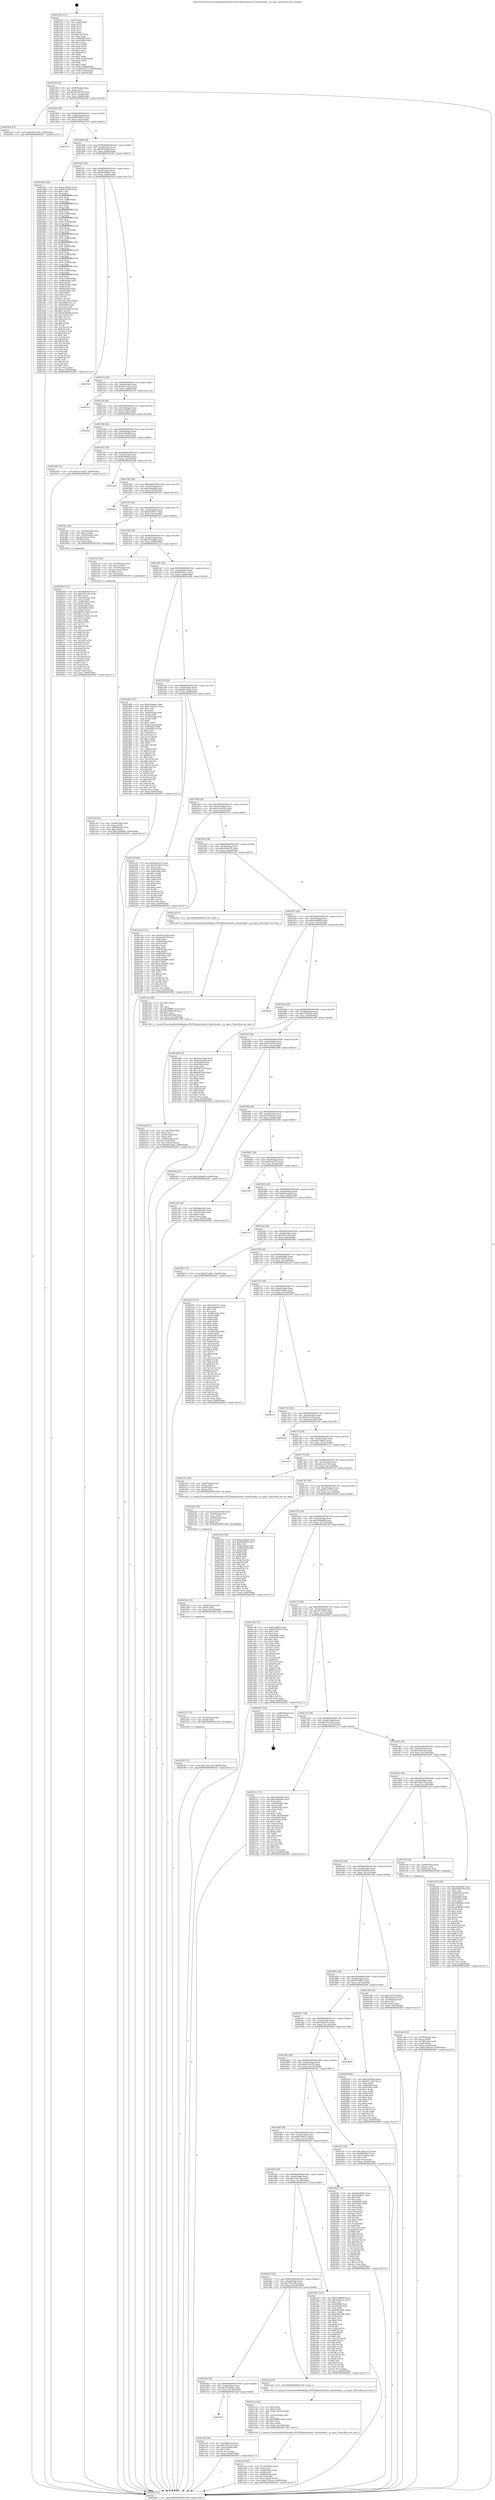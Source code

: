 digraph "0x401430" {
  label = "0x401430 (/mnt/c/Users/mathe/Desktop/tcc/POCII/binaries/extr_linuxfsinode.c_no_open_Final-ollvm.out::main(0))"
  labelloc = "t"
  node[shape=record]

  Entry [label="",width=0.3,height=0.3,shape=circle,fillcolor=black,style=filled]
  "0x40149f" [label="{
     0x40149f [32]\l
     | [instrs]\l
     &nbsp;&nbsp;0x40149f \<+6\>: mov -0x90(%rbp),%eax\l
     &nbsp;&nbsp;0x4014a5 \<+2\>: mov %eax,%ecx\l
     &nbsp;&nbsp;0x4014a7 \<+6\>: sub $0x85492199,%ecx\l
     &nbsp;&nbsp;0x4014ad \<+6\>: mov %eax,-0xa4(%rbp)\l
     &nbsp;&nbsp;0x4014b3 \<+6\>: mov %ecx,-0xa8(%rbp)\l
     &nbsp;&nbsp;0x4014b9 \<+6\>: je 00000000004024c8 \<main+0x1098\>\l
  }"]
  "0x4024c8" [label="{
     0x4024c8 [15]\l
     | [instrs]\l
     &nbsp;&nbsp;0x4024c8 \<+10\>: movl $0x2d115264,-0x90(%rbp)\l
     &nbsp;&nbsp;0x4024d2 \<+5\>: jmp 0000000000402647 \<main+0x1217\>\l
  }"]
  "0x4014bf" [label="{
     0x4014bf [28]\l
     | [instrs]\l
     &nbsp;&nbsp;0x4014bf \<+5\>: jmp 00000000004014c4 \<main+0x94\>\l
     &nbsp;&nbsp;0x4014c4 \<+6\>: mov -0xa4(%rbp),%eax\l
     &nbsp;&nbsp;0x4014ca \<+5\>: sub $0x8f0280d7,%eax\l
     &nbsp;&nbsp;0x4014cf \<+6\>: mov %eax,-0xac(%rbp)\l
     &nbsp;&nbsp;0x4014d5 \<+6\>: je 0000000000401b15 \<main+0x6e5\>\l
  }"]
  Exit [label="",width=0.3,height=0.3,shape=circle,fillcolor=black,style=filled,peripheries=2]
  "0x401b15" [label="{
     0x401b15\l
  }", style=dashed]
  "0x4014db" [label="{
     0x4014db [28]\l
     | [instrs]\l
     &nbsp;&nbsp;0x4014db \<+5\>: jmp 00000000004014e0 \<main+0xb0\>\l
     &nbsp;&nbsp;0x4014e0 \<+6\>: mov -0xa4(%rbp),%eax\l
     &nbsp;&nbsp;0x4014e6 \<+5\>: sub $0x9020f2f0,%eax\l
     &nbsp;&nbsp;0x4014eb \<+6\>: mov %eax,-0xb0(%rbp)\l
     &nbsp;&nbsp;0x4014f1 \<+6\>: je 0000000000401993 \<main+0x563\>\l
  }"]
  "0x402363" [label="{
     0x402363 [15]\l
     | [instrs]\l
     &nbsp;&nbsp;0x402363 \<+10\>: movl $0x71b2c34e,-0x90(%rbp)\l
     &nbsp;&nbsp;0x40236d \<+5\>: jmp 0000000000402647 \<main+0x1217\>\l
  }"]
  "0x401993" [label="{
     0x401993 [356]\l
     | [instrs]\l
     &nbsp;&nbsp;0x401993 \<+5\>: mov $0xaa180f25,%eax\l
     &nbsp;&nbsp;0x401998 \<+5\>: mov $0x4fc45595,%ecx\l
     &nbsp;&nbsp;0x40199d \<+2\>: mov $0x1,%dl\l
     &nbsp;&nbsp;0x40199f \<+3\>: mov %rsp,%rsi\l
     &nbsp;&nbsp;0x4019a2 \<+4\>: add $0xfffffffffffffff0,%rsi\l
     &nbsp;&nbsp;0x4019a6 \<+3\>: mov %rsi,%rsp\l
     &nbsp;&nbsp;0x4019a9 \<+7\>: mov %rsi,-0x88(%rbp)\l
     &nbsp;&nbsp;0x4019b0 \<+3\>: mov %rsp,%rsi\l
     &nbsp;&nbsp;0x4019b3 \<+4\>: add $0xfffffffffffffff0,%rsi\l
     &nbsp;&nbsp;0x4019b7 \<+3\>: mov %rsi,%rsp\l
     &nbsp;&nbsp;0x4019ba \<+3\>: mov %rsp,%rdi\l
     &nbsp;&nbsp;0x4019bd \<+4\>: add $0xfffffffffffffff0,%rdi\l
     &nbsp;&nbsp;0x4019c1 \<+3\>: mov %rdi,%rsp\l
     &nbsp;&nbsp;0x4019c4 \<+4\>: mov %rdi,-0x80(%rbp)\l
     &nbsp;&nbsp;0x4019c8 \<+3\>: mov %rsp,%rdi\l
     &nbsp;&nbsp;0x4019cb \<+4\>: add $0xfffffffffffffff0,%rdi\l
     &nbsp;&nbsp;0x4019cf \<+3\>: mov %rdi,%rsp\l
     &nbsp;&nbsp;0x4019d2 \<+4\>: mov %rdi,-0x78(%rbp)\l
     &nbsp;&nbsp;0x4019d6 \<+3\>: mov %rsp,%rdi\l
     &nbsp;&nbsp;0x4019d9 \<+4\>: add $0xfffffffffffffff0,%rdi\l
     &nbsp;&nbsp;0x4019dd \<+3\>: mov %rdi,%rsp\l
     &nbsp;&nbsp;0x4019e0 \<+4\>: mov %rdi,-0x70(%rbp)\l
     &nbsp;&nbsp;0x4019e4 \<+3\>: mov %rsp,%rdi\l
     &nbsp;&nbsp;0x4019e7 \<+4\>: add $0xfffffffffffffff0,%rdi\l
     &nbsp;&nbsp;0x4019eb \<+3\>: mov %rdi,%rsp\l
     &nbsp;&nbsp;0x4019ee \<+4\>: mov %rdi,-0x68(%rbp)\l
     &nbsp;&nbsp;0x4019f2 \<+3\>: mov %rsp,%rdi\l
     &nbsp;&nbsp;0x4019f5 \<+4\>: add $0xfffffffffffffff0,%rdi\l
     &nbsp;&nbsp;0x4019f9 \<+3\>: mov %rdi,%rsp\l
     &nbsp;&nbsp;0x4019fc \<+4\>: mov %rdi,-0x60(%rbp)\l
     &nbsp;&nbsp;0x401a00 \<+3\>: mov %rsp,%rdi\l
     &nbsp;&nbsp;0x401a03 \<+4\>: add $0xfffffffffffffff0,%rdi\l
     &nbsp;&nbsp;0x401a07 \<+3\>: mov %rdi,%rsp\l
     &nbsp;&nbsp;0x401a0a \<+4\>: mov %rdi,-0x58(%rbp)\l
     &nbsp;&nbsp;0x401a0e \<+3\>: mov %rsp,%rdi\l
     &nbsp;&nbsp;0x401a11 \<+4\>: add $0xfffffffffffffff0,%rdi\l
     &nbsp;&nbsp;0x401a15 \<+3\>: mov %rdi,%rsp\l
     &nbsp;&nbsp;0x401a18 \<+4\>: mov %rdi,-0x50(%rbp)\l
     &nbsp;&nbsp;0x401a1c \<+3\>: mov %rsp,%rdi\l
     &nbsp;&nbsp;0x401a1f \<+4\>: add $0xfffffffffffffff0,%rdi\l
     &nbsp;&nbsp;0x401a23 \<+3\>: mov %rdi,%rsp\l
     &nbsp;&nbsp;0x401a26 \<+4\>: mov %rdi,-0x48(%rbp)\l
     &nbsp;&nbsp;0x401a2a \<+3\>: mov %rsp,%rdi\l
     &nbsp;&nbsp;0x401a2d \<+4\>: add $0xfffffffffffffff0,%rdi\l
     &nbsp;&nbsp;0x401a31 \<+3\>: mov %rdi,%rsp\l
     &nbsp;&nbsp;0x401a34 \<+4\>: mov %rdi,-0x40(%rbp)\l
     &nbsp;&nbsp;0x401a38 \<+7\>: mov -0x88(%rbp),%rdi\l
     &nbsp;&nbsp;0x401a3f \<+6\>: movl $0x0,(%rdi)\l
     &nbsp;&nbsp;0x401a45 \<+7\>: mov -0x94(%rbp),%r8d\l
     &nbsp;&nbsp;0x401a4c \<+3\>: mov %r8d,(%rsi)\l
     &nbsp;&nbsp;0x401a4f \<+4\>: mov -0x80(%rbp),%rdi\l
     &nbsp;&nbsp;0x401a53 \<+7\>: mov -0xa0(%rbp),%r9\l
     &nbsp;&nbsp;0x401a5a \<+3\>: mov %r9,(%rdi)\l
     &nbsp;&nbsp;0x401a5d \<+3\>: cmpl $0x2,(%rsi)\l
     &nbsp;&nbsp;0x401a60 \<+4\>: setne %r10b\l
     &nbsp;&nbsp;0x401a64 \<+4\>: and $0x1,%r10b\l
     &nbsp;&nbsp;0x401a68 \<+4\>: mov %r10b,-0x31(%rbp)\l
     &nbsp;&nbsp;0x401a6c \<+8\>: mov 0x405060,%r11d\l
     &nbsp;&nbsp;0x401a74 \<+7\>: mov 0x405064,%ebx\l
     &nbsp;&nbsp;0x401a7b \<+3\>: mov %r11d,%r14d\l
     &nbsp;&nbsp;0x401a7e \<+7\>: add $0xd554b46f,%r14d\l
     &nbsp;&nbsp;0x401a85 \<+4\>: sub $0x1,%r14d\l
     &nbsp;&nbsp;0x401a89 \<+7\>: sub $0xd554b46f,%r14d\l
     &nbsp;&nbsp;0x401a90 \<+4\>: imul %r14d,%r11d\l
     &nbsp;&nbsp;0x401a94 \<+4\>: and $0x1,%r11d\l
     &nbsp;&nbsp;0x401a98 \<+4\>: cmp $0x0,%r11d\l
     &nbsp;&nbsp;0x401a9c \<+4\>: sete %r10b\l
     &nbsp;&nbsp;0x401aa0 \<+3\>: cmp $0xa,%ebx\l
     &nbsp;&nbsp;0x401aa3 \<+4\>: setl %r15b\l
     &nbsp;&nbsp;0x401aa7 \<+3\>: mov %r10b,%r12b\l
     &nbsp;&nbsp;0x401aaa \<+4\>: xor $0xff,%r12b\l
     &nbsp;&nbsp;0x401aae \<+3\>: mov %r15b,%r13b\l
     &nbsp;&nbsp;0x401ab1 \<+4\>: xor $0xff,%r13b\l
     &nbsp;&nbsp;0x401ab5 \<+3\>: xor $0x1,%dl\l
     &nbsp;&nbsp;0x401ab8 \<+3\>: mov %r12b,%sil\l
     &nbsp;&nbsp;0x401abb \<+4\>: and $0xff,%sil\l
     &nbsp;&nbsp;0x401abf \<+3\>: and %dl,%r10b\l
     &nbsp;&nbsp;0x401ac2 \<+3\>: mov %r13b,%dil\l
     &nbsp;&nbsp;0x401ac5 \<+4\>: and $0xff,%dil\l
     &nbsp;&nbsp;0x401ac9 \<+3\>: and %dl,%r15b\l
     &nbsp;&nbsp;0x401acc \<+3\>: or %r10b,%sil\l
     &nbsp;&nbsp;0x401acf \<+3\>: or %r15b,%dil\l
     &nbsp;&nbsp;0x401ad2 \<+3\>: xor %dil,%sil\l
     &nbsp;&nbsp;0x401ad5 \<+3\>: or %r13b,%r12b\l
     &nbsp;&nbsp;0x401ad8 \<+4\>: xor $0xff,%r12b\l
     &nbsp;&nbsp;0x401adc \<+3\>: or $0x1,%dl\l
     &nbsp;&nbsp;0x401adf \<+3\>: and %dl,%r12b\l
     &nbsp;&nbsp;0x401ae2 \<+3\>: or %r12b,%sil\l
     &nbsp;&nbsp;0x401ae5 \<+4\>: test $0x1,%sil\l
     &nbsp;&nbsp;0x401ae9 \<+3\>: cmovne %ecx,%eax\l
     &nbsp;&nbsp;0x401aec \<+6\>: mov %eax,-0x90(%rbp)\l
     &nbsp;&nbsp;0x401af2 \<+5\>: jmp 0000000000402647 \<main+0x1217\>\l
  }"]
  "0x4014f7" [label="{
     0x4014f7 [28]\l
     | [instrs]\l
     &nbsp;&nbsp;0x4014f7 \<+5\>: jmp 00000000004014fc \<main+0xcc\>\l
     &nbsp;&nbsp;0x4014fc \<+6\>: mov -0xa4(%rbp),%eax\l
     &nbsp;&nbsp;0x401502 \<+5\>: sub $0x9be49d91,%eax\l
     &nbsp;&nbsp;0x401507 \<+6\>: mov %eax,-0xb4(%rbp)\l
     &nbsp;&nbsp;0x40150d \<+6\>: je 00000000004025a4 \<main+0x1174\>\l
  }"]
  "0x402357" [label="{
     0x402357 [12]\l
     | [instrs]\l
     &nbsp;&nbsp;0x402357 \<+4\>: mov -0x50(%rbp),%rdi\l
     &nbsp;&nbsp;0x40235b \<+3\>: mov (%rdi),%rdi\l
     &nbsp;&nbsp;0x40235e \<+5\>: call 0000000000401030 \<free@plt\>\l
     | [calls]\l
     &nbsp;&nbsp;0x401030 \{1\} (unknown)\l
  }"]
  "0x4025a4" [label="{
     0x4025a4\l
  }", style=dashed]
  "0x401513" [label="{
     0x401513 [28]\l
     | [instrs]\l
     &nbsp;&nbsp;0x401513 \<+5\>: jmp 0000000000401518 \<main+0xe8\>\l
     &nbsp;&nbsp;0x401518 \<+6\>: mov -0xa4(%rbp),%eax\l
     &nbsp;&nbsp;0x40151e \<+5\>: sub $0xa93e16ab,%eax\l
     &nbsp;&nbsp;0x401523 \<+6\>: mov %eax,-0xb8(%rbp)\l
     &nbsp;&nbsp;0x401529 \<+6\>: je 000000000040257a \<main+0x114a\>\l
  }"]
  "0x402345" [label="{
     0x402345 [18]\l
     | [instrs]\l
     &nbsp;&nbsp;0x402345 \<+4\>: mov -0x68(%rbp),%rdi\l
     &nbsp;&nbsp;0x402349 \<+3\>: mov (%rdi),%rdi\l
     &nbsp;&nbsp;0x40234c \<+6\>: mov %eax,-0x158(%rbp)\l
     &nbsp;&nbsp;0x402352 \<+5\>: call 0000000000401030 \<free@plt\>\l
     | [calls]\l
     &nbsp;&nbsp;0x401030 \{1\} (unknown)\l
  }"]
  "0x40257a" [label="{
     0x40257a\l
  }", style=dashed]
  "0x40152f" [label="{
     0x40152f [28]\l
     | [instrs]\l
     &nbsp;&nbsp;0x40152f \<+5\>: jmp 0000000000401534 \<main+0x104\>\l
     &nbsp;&nbsp;0x401534 \<+6\>: mov -0xa4(%rbp),%eax\l
     &nbsp;&nbsp;0x40153a \<+5\>: sub $0xaa180f25,%eax\l
     &nbsp;&nbsp;0x40153f \<+6\>: mov %eax,-0xbc(%rbp)\l
     &nbsp;&nbsp;0x401545 \<+6\>: je 00000000004024ef \<main+0x10bf\>\l
  }"]
  "0x402328" [label="{
     0x402328 [29]\l
     | [instrs]\l
     &nbsp;&nbsp;0x402328 \<+10\>: movabs $0x4030b6,%rdi\l
     &nbsp;&nbsp;0x402332 \<+4\>: mov -0x40(%rbp),%rsi\l
     &nbsp;&nbsp;0x402336 \<+2\>: mov %eax,(%rsi)\l
     &nbsp;&nbsp;0x402338 \<+4\>: mov -0x40(%rbp),%rsi\l
     &nbsp;&nbsp;0x40233c \<+2\>: mov (%rsi),%esi\l
     &nbsp;&nbsp;0x40233e \<+2\>: mov $0x0,%al\l
     &nbsp;&nbsp;0x402340 \<+5\>: call 0000000000401040 \<printf@plt\>\l
     | [calls]\l
     &nbsp;&nbsp;0x401040 \{1\} (unknown)\l
  }"]
  "0x4024ef" [label="{
     0x4024ef\l
  }", style=dashed]
  "0x40154b" [label="{
     0x40154b [28]\l
     | [instrs]\l
     &nbsp;&nbsp;0x40154b \<+5\>: jmp 0000000000401550 \<main+0x120\>\l
     &nbsp;&nbsp;0x401550 \<+6\>: mov -0xa4(%rbp),%eax\l
     &nbsp;&nbsp;0x401556 \<+5\>: sub $0xae6bfaf6,%eax\l
     &nbsp;&nbsp;0x40155b \<+6\>: mov %eax,-0xc0(%rbp)\l
     &nbsp;&nbsp;0x401561 \<+6\>: je 0000000000402306 \<main+0xed6\>\l
  }"]
  "0x4021d6" [label="{
     0x4021d6 [41]\l
     | [instrs]\l
     &nbsp;&nbsp;0x4021d6 \<+6\>: mov -0x154(%rbp),%ecx\l
     &nbsp;&nbsp;0x4021dc \<+3\>: imul %eax,%ecx\l
     &nbsp;&nbsp;0x4021df \<+4\>: mov -0x50(%rbp),%rsi\l
     &nbsp;&nbsp;0x4021e3 \<+3\>: mov (%rsi),%rsi\l
     &nbsp;&nbsp;0x4021e6 \<+4\>: mov -0x48(%rbp),%rdi\l
     &nbsp;&nbsp;0x4021ea \<+3\>: movslq (%rdi),%rdi\l
     &nbsp;&nbsp;0x4021ed \<+3\>: mov %ecx,(%rsi,%rdi,4)\l
     &nbsp;&nbsp;0x4021f0 \<+10\>: movl $0xd953a9aa,-0x90(%rbp)\l
     &nbsp;&nbsp;0x4021fa \<+5\>: jmp 0000000000402647 \<main+0x1217\>\l
  }"]
  "0x402306" [label="{
     0x402306 [15]\l
     | [instrs]\l
     &nbsp;&nbsp;0x402306 \<+10\>: movl $0x457cd4a7,-0x90(%rbp)\l
     &nbsp;&nbsp;0x402310 \<+5\>: jmp 0000000000402647 \<main+0x1217\>\l
  }"]
  "0x401567" [label="{
     0x401567 [28]\l
     | [instrs]\l
     &nbsp;&nbsp;0x401567 \<+5\>: jmp 000000000040156c \<main+0x13c\>\l
     &nbsp;&nbsp;0x40156c \<+6\>: mov -0xa4(%rbp),%eax\l
     &nbsp;&nbsp;0x401572 \<+5\>: sub $0xb2f8e8a5,%eax\l
     &nbsp;&nbsp;0x401577 \<+6\>: mov %eax,-0xc4(%rbp)\l
     &nbsp;&nbsp;0x40157d \<+6\>: je 0000000000401ba8 \<main+0x778\>\l
  }"]
  "0x4021ae" [label="{
     0x4021ae [40]\l
     | [instrs]\l
     &nbsp;&nbsp;0x4021ae \<+5\>: mov $0x2,%ecx\l
     &nbsp;&nbsp;0x4021b3 \<+1\>: cltd\l
     &nbsp;&nbsp;0x4021b4 \<+2\>: idiv %ecx\l
     &nbsp;&nbsp;0x4021b6 \<+6\>: imul $0xfffffffe,%edx,%ecx\l
     &nbsp;&nbsp;0x4021bc \<+6\>: add $0x200fc9dd,%ecx\l
     &nbsp;&nbsp;0x4021c2 \<+3\>: add $0x1,%ecx\l
     &nbsp;&nbsp;0x4021c5 \<+6\>: sub $0x200fc9dd,%ecx\l
     &nbsp;&nbsp;0x4021cb \<+6\>: mov %ecx,-0x154(%rbp)\l
     &nbsp;&nbsp;0x4021d1 \<+5\>: call 0000000000401160 \<next_i\>\l
     | [calls]\l
     &nbsp;&nbsp;0x401160 \{1\} (/mnt/c/Users/mathe/Desktop/tcc/POCII/binaries/extr_linuxfsinode.c_no_open_Final-ollvm.out::next_i)\l
  }"]
  "0x401ba8" [label="{
     0x401ba8\l
  }", style=dashed]
  "0x401583" [label="{
     0x401583 [28]\l
     | [instrs]\l
     &nbsp;&nbsp;0x401583 \<+5\>: jmp 0000000000401588 \<main+0x158\>\l
     &nbsp;&nbsp;0x401588 \<+6\>: mov -0xa4(%rbp),%eax\l
     &nbsp;&nbsp;0x40158e \<+5\>: sub $0xb3dadabf,%eax\l
     &nbsp;&nbsp;0x401593 \<+6\>: mov %eax,-0xc8(%rbp)\l
     &nbsp;&nbsp;0x401599 \<+6\>: je 00000000004025e1 \<main+0x11b1\>\l
  }"]
  "0x40200b" [label="{
     0x40200b [172]\l
     | [instrs]\l
     &nbsp;&nbsp;0x40200b \<+5\>: mov $0x9be49d91,%ecx\l
     &nbsp;&nbsp;0x402010 \<+5\>: mov $0x26e51da,%edx\l
     &nbsp;&nbsp;0x402015 \<+3\>: mov $0x1,%sil\l
     &nbsp;&nbsp;0x402018 \<+4\>: mov -0x50(%rbp),%rdi\l
     &nbsp;&nbsp;0x40201c \<+3\>: mov %rax,(%rdi)\l
     &nbsp;&nbsp;0x40201f \<+4\>: mov -0x48(%rbp),%rax\l
     &nbsp;&nbsp;0x402023 \<+6\>: movl $0x0,(%rax)\l
     &nbsp;&nbsp;0x402029 \<+8\>: mov 0x405060,%r8d\l
     &nbsp;&nbsp;0x402031 \<+8\>: mov 0x405064,%r9d\l
     &nbsp;&nbsp;0x402039 \<+3\>: mov %r8d,%r10d\l
     &nbsp;&nbsp;0x40203c \<+7\>: add $0xf5175b1d,%r10d\l
     &nbsp;&nbsp;0x402043 \<+4\>: sub $0x1,%r10d\l
     &nbsp;&nbsp;0x402047 \<+7\>: sub $0xf5175b1d,%r10d\l
     &nbsp;&nbsp;0x40204e \<+4\>: imul %r10d,%r8d\l
     &nbsp;&nbsp;0x402052 \<+4\>: and $0x1,%r8d\l
     &nbsp;&nbsp;0x402056 \<+4\>: cmp $0x0,%r8d\l
     &nbsp;&nbsp;0x40205a \<+4\>: sete %r11b\l
     &nbsp;&nbsp;0x40205e \<+4\>: cmp $0xa,%r9d\l
     &nbsp;&nbsp;0x402062 \<+3\>: setl %bl\l
     &nbsp;&nbsp;0x402065 \<+3\>: mov %r11b,%r14b\l
     &nbsp;&nbsp;0x402068 \<+4\>: xor $0xff,%r14b\l
     &nbsp;&nbsp;0x40206c \<+3\>: mov %bl,%r15b\l
     &nbsp;&nbsp;0x40206f \<+4\>: xor $0xff,%r15b\l
     &nbsp;&nbsp;0x402073 \<+4\>: xor $0x1,%sil\l
     &nbsp;&nbsp;0x402077 \<+3\>: mov %r14b,%r12b\l
     &nbsp;&nbsp;0x40207a \<+4\>: and $0xff,%r12b\l
     &nbsp;&nbsp;0x40207e \<+3\>: and %sil,%r11b\l
     &nbsp;&nbsp;0x402081 \<+3\>: mov %r15b,%r13b\l
     &nbsp;&nbsp;0x402084 \<+4\>: and $0xff,%r13b\l
     &nbsp;&nbsp;0x402088 \<+3\>: and %sil,%bl\l
     &nbsp;&nbsp;0x40208b \<+3\>: or %r11b,%r12b\l
     &nbsp;&nbsp;0x40208e \<+3\>: or %bl,%r13b\l
     &nbsp;&nbsp;0x402091 \<+3\>: xor %r13b,%r12b\l
     &nbsp;&nbsp;0x402094 \<+3\>: or %r15b,%r14b\l
     &nbsp;&nbsp;0x402097 \<+4\>: xor $0xff,%r14b\l
     &nbsp;&nbsp;0x40209b \<+4\>: or $0x1,%sil\l
     &nbsp;&nbsp;0x40209f \<+3\>: and %sil,%r14b\l
     &nbsp;&nbsp;0x4020a2 \<+3\>: or %r14b,%r12b\l
     &nbsp;&nbsp;0x4020a5 \<+4\>: test $0x1,%r12b\l
     &nbsp;&nbsp;0x4020a9 \<+3\>: cmovne %edx,%ecx\l
     &nbsp;&nbsp;0x4020ac \<+6\>: mov %ecx,-0x90(%rbp)\l
     &nbsp;&nbsp;0x4020b2 \<+5\>: jmp 0000000000402647 \<main+0x1217\>\l
  }"]
  "0x4025e1" [label="{
     0x4025e1\l
  }", style=dashed]
  "0x40159f" [label="{
     0x40159f [28]\l
     | [instrs]\l
     &nbsp;&nbsp;0x40159f \<+5\>: jmp 00000000004015a4 \<main+0x174\>\l
     &nbsp;&nbsp;0x4015a4 \<+6\>: mov -0xa4(%rbp),%eax\l
     &nbsp;&nbsp;0x4015aa \<+5\>: sub $0xbad3f0c7,%eax\l
     &nbsp;&nbsp;0x4015af \<+6\>: mov %eax,-0xcc(%rbp)\l
     &nbsp;&nbsp;0x4015b5 \<+6\>: je 0000000000401fee \<main+0xbbe\>\l
  }"]
  "0x401e5e" [label="{
     0x401e5e [42]\l
     | [instrs]\l
     &nbsp;&nbsp;0x401e5e \<+6\>: mov -0x150(%rbp),%ecx\l
     &nbsp;&nbsp;0x401e64 \<+3\>: imul %eax,%ecx\l
     &nbsp;&nbsp;0x401e67 \<+4\>: mov -0x68(%rbp),%rdi\l
     &nbsp;&nbsp;0x401e6b \<+3\>: mov (%rdi),%rdi\l
     &nbsp;&nbsp;0x401e6e \<+4\>: mov -0x60(%rbp),%r8\l
     &nbsp;&nbsp;0x401e72 \<+3\>: movslq (%r8),%r8\l
     &nbsp;&nbsp;0x401e75 \<+4\>: mov %ecx,(%rdi,%r8,4)\l
     &nbsp;&nbsp;0x401e79 \<+10\>: movl $0xe75d5ace,-0x90(%rbp)\l
     &nbsp;&nbsp;0x401e83 \<+5\>: jmp 0000000000402647 \<main+0x1217\>\l
  }"]
  "0x401fee" [label="{
     0x401fee [29]\l
     | [instrs]\l
     &nbsp;&nbsp;0x401fee \<+4\>: mov -0x58(%rbp),%rax\l
     &nbsp;&nbsp;0x401ff2 \<+6\>: movl $0x1,(%rax)\l
     &nbsp;&nbsp;0x401ff8 \<+4\>: mov -0x58(%rbp),%rax\l
     &nbsp;&nbsp;0x401ffc \<+3\>: movslq (%rax),%rax\l
     &nbsp;&nbsp;0x401fff \<+4\>: shl $0x2,%rax\l
     &nbsp;&nbsp;0x402003 \<+3\>: mov %rax,%rdi\l
     &nbsp;&nbsp;0x402006 \<+5\>: call 0000000000401050 \<malloc@plt\>\l
     | [calls]\l
     &nbsp;&nbsp;0x401050 \{1\} (unknown)\l
  }"]
  "0x4015bb" [label="{
     0x4015bb [28]\l
     | [instrs]\l
     &nbsp;&nbsp;0x4015bb \<+5\>: jmp 00000000004015c0 \<main+0x190\>\l
     &nbsp;&nbsp;0x4015c0 \<+6\>: mov -0xa4(%rbp),%eax\l
     &nbsp;&nbsp;0x4015c6 \<+5\>: sub $0xc503aa64,%eax\l
     &nbsp;&nbsp;0x4015cb \<+6\>: mov %eax,-0xd0(%rbp)\l
     &nbsp;&nbsp;0x4015d1 \<+6\>: je 0000000000401ca2 \<main+0x872\>\l
  }"]
  "0x401e32" [label="{
     0x401e32 [44]\l
     | [instrs]\l
     &nbsp;&nbsp;0x401e32 \<+2\>: xor %ecx,%ecx\l
     &nbsp;&nbsp;0x401e34 \<+5\>: mov $0x2,%edx\l
     &nbsp;&nbsp;0x401e39 \<+6\>: mov %edx,-0x14c(%rbp)\l
     &nbsp;&nbsp;0x401e3f \<+1\>: cltd\l
     &nbsp;&nbsp;0x401e40 \<+6\>: mov -0x14c(%rbp),%esi\l
     &nbsp;&nbsp;0x401e46 \<+2\>: idiv %esi\l
     &nbsp;&nbsp;0x401e48 \<+6\>: imul $0xfffffffe,%edx,%edx\l
     &nbsp;&nbsp;0x401e4e \<+3\>: sub $0x1,%ecx\l
     &nbsp;&nbsp;0x401e51 \<+2\>: sub %ecx,%edx\l
     &nbsp;&nbsp;0x401e53 \<+6\>: mov %edx,-0x150(%rbp)\l
     &nbsp;&nbsp;0x401e59 \<+5\>: call 0000000000401160 \<next_i\>\l
     | [calls]\l
     &nbsp;&nbsp;0x401160 \{1\} (/mnt/c/Users/mathe/Desktop/tcc/POCII/binaries/extr_linuxfsinode.c_no_open_Final-ollvm.out::next_i)\l
  }"]
  "0x401ca2" [label="{
     0x401ca2 [29]\l
     | [instrs]\l
     &nbsp;&nbsp;0x401ca2 \<+4\>: mov -0x70(%rbp),%rax\l
     &nbsp;&nbsp;0x401ca6 \<+6\>: movl $0x1,(%rax)\l
     &nbsp;&nbsp;0x401cac \<+4\>: mov -0x70(%rbp),%rax\l
     &nbsp;&nbsp;0x401cb0 \<+3\>: movslq (%rax),%rax\l
     &nbsp;&nbsp;0x401cb3 \<+4\>: shl $0x2,%rax\l
     &nbsp;&nbsp;0x401cb7 \<+3\>: mov %rax,%rdi\l
     &nbsp;&nbsp;0x401cba \<+5\>: call 0000000000401050 \<malloc@plt\>\l
     | [calls]\l
     &nbsp;&nbsp;0x401050 \{1\} (unknown)\l
  }"]
  "0x4015d7" [label="{
     0x4015d7 [28]\l
     | [instrs]\l
     &nbsp;&nbsp;0x4015d7 \<+5\>: jmp 00000000004015dc \<main+0x1ac\>\l
     &nbsp;&nbsp;0x4015dc \<+6\>: mov -0xa4(%rbp),%eax\l
     &nbsp;&nbsp;0x4015e2 \<+5\>: sub $0xd0430c51,%eax\l
     &nbsp;&nbsp;0x4015e7 \<+6\>: mov %eax,-0xd4(%rbp)\l
     &nbsp;&nbsp;0x4015ed \<+6\>: je 0000000000401d68 \<main+0x938\>\l
  }"]
  "0x40191f" [label="{
     0x40191f\l
  }", style=dashed]
  "0x401d68" [label="{
     0x401d68 [167]\l
     | [instrs]\l
     &nbsp;&nbsp;0x401d68 \<+5\>: mov $0xb1ddabe,%eax\l
     &nbsp;&nbsp;0x401d6d \<+5\>: mov $0x792de0a1,%ecx\l
     &nbsp;&nbsp;0x401d72 \<+2\>: mov $0x1,%dl\l
     &nbsp;&nbsp;0x401d74 \<+2\>: xor %esi,%esi\l
     &nbsp;&nbsp;0x401d76 \<+4\>: mov -0x60(%rbp),%rdi\l
     &nbsp;&nbsp;0x401d7a \<+3\>: mov (%rdi),%r8d\l
     &nbsp;&nbsp;0x401d7d \<+4\>: mov -0x70(%rbp),%rdi\l
     &nbsp;&nbsp;0x401d81 \<+3\>: cmp (%rdi),%r8d\l
     &nbsp;&nbsp;0x401d84 \<+4\>: setl %r9b\l
     &nbsp;&nbsp;0x401d88 \<+4\>: and $0x1,%r9b\l
     &nbsp;&nbsp;0x401d8c \<+4\>: mov %r9b,-0x2a(%rbp)\l
     &nbsp;&nbsp;0x401d90 \<+8\>: mov 0x405060,%r8d\l
     &nbsp;&nbsp;0x401d98 \<+8\>: mov 0x405064,%r10d\l
     &nbsp;&nbsp;0x401da0 \<+3\>: sub $0x1,%esi\l
     &nbsp;&nbsp;0x401da3 \<+3\>: mov %r8d,%r11d\l
     &nbsp;&nbsp;0x401da6 \<+3\>: add %esi,%r11d\l
     &nbsp;&nbsp;0x401da9 \<+4\>: imul %r11d,%r8d\l
     &nbsp;&nbsp;0x401dad \<+4\>: and $0x1,%r8d\l
     &nbsp;&nbsp;0x401db1 \<+4\>: cmp $0x0,%r8d\l
     &nbsp;&nbsp;0x401db5 \<+4\>: sete %r9b\l
     &nbsp;&nbsp;0x401db9 \<+4\>: cmp $0xa,%r10d\l
     &nbsp;&nbsp;0x401dbd \<+3\>: setl %bl\l
     &nbsp;&nbsp;0x401dc0 \<+3\>: mov %r9b,%r14b\l
     &nbsp;&nbsp;0x401dc3 \<+4\>: xor $0xff,%r14b\l
     &nbsp;&nbsp;0x401dc7 \<+3\>: mov %bl,%r15b\l
     &nbsp;&nbsp;0x401dca \<+4\>: xor $0xff,%r15b\l
     &nbsp;&nbsp;0x401dce \<+3\>: xor $0x0,%dl\l
     &nbsp;&nbsp;0x401dd1 \<+3\>: mov %r14b,%r12b\l
     &nbsp;&nbsp;0x401dd4 \<+4\>: and $0x0,%r12b\l
     &nbsp;&nbsp;0x401dd8 \<+3\>: and %dl,%r9b\l
     &nbsp;&nbsp;0x401ddb \<+3\>: mov %r15b,%r13b\l
     &nbsp;&nbsp;0x401dde \<+4\>: and $0x0,%r13b\l
     &nbsp;&nbsp;0x401de2 \<+2\>: and %dl,%bl\l
     &nbsp;&nbsp;0x401de4 \<+3\>: or %r9b,%r12b\l
     &nbsp;&nbsp;0x401de7 \<+3\>: or %bl,%r13b\l
     &nbsp;&nbsp;0x401dea \<+3\>: xor %r13b,%r12b\l
     &nbsp;&nbsp;0x401ded \<+3\>: or %r15b,%r14b\l
     &nbsp;&nbsp;0x401df0 \<+4\>: xor $0xff,%r14b\l
     &nbsp;&nbsp;0x401df4 \<+3\>: or $0x0,%dl\l
     &nbsp;&nbsp;0x401df7 \<+3\>: and %dl,%r14b\l
     &nbsp;&nbsp;0x401dfa \<+3\>: or %r14b,%r12b\l
     &nbsp;&nbsp;0x401dfd \<+4\>: test $0x1,%r12b\l
     &nbsp;&nbsp;0x401e01 \<+3\>: cmovne %ecx,%eax\l
     &nbsp;&nbsp;0x401e04 \<+6\>: mov %eax,-0x90(%rbp)\l
     &nbsp;&nbsp;0x401e0a \<+5\>: jmp 0000000000402647 \<main+0x1217\>\l
  }"]
  "0x4015f3" [label="{
     0x4015f3 [28]\l
     | [instrs]\l
     &nbsp;&nbsp;0x4015f3 \<+5\>: jmp 00000000004015f8 \<main+0x1c8\>\l
     &nbsp;&nbsp;0x4015f8 \<+6\>: mov -0xa4(%rbp),%eax\l
     &nbsp;&nbsp;0x4015fe \<+5\>: sub $0xd953a9aa,%eax\l
     &nbsp;&nbsp;0x401603 \<+6\>: mov %eax,-0xd8(%rbp)\l
     &nbsp;&nbsp;0x401609 \<+6\>: je 00000000004021ff \<main+0xdcf\>\l
  }"]
  "0x401e0f" [label="{
     0x401e0f [30]\l
     | [instrs]\l
     &nbsp;&nbsp;0x401e0f \<+5\>: mov $0x63f461e5,%eax\l
     &nbsp;&nbsp;0x401e14 \<+5\>: mov $0x72bc52f2,%ecx\l
     &nbsp;&nbsp;0x401e19 \<+3\>: mov -0x2a(%rbp),%dl\l
     &nbsp;&nbsp;0x401e1c \<+3\>: test $0x1,%dl\l
     &nbsp;&nbsp;0x401e1f \<+3\>: cmovne %ecx,%eax\l
     &nbsp;&nbsp;0x401e22 \<+6\>: mov %eax,-0x90(%rbp)\l
     &nbsp;&nbsp;0x401e28 \<+5\>: jmp 0000000000402647 \<main+0x1217\>\l
  }"]
  "0x4021ff" [label="{
     0x4021ff [86]\l
     | [instrs]\l
     &nbsp;&nbsp;0x4021ff \<+5\>: mov $0x4ef26151,%eax\l
     &nbsp;&nbsp;0x402204 \<+5\>: mov $0x5b19b72,%ecx\l
     &nbsp;&nbsp;0x402209 \<+2\>: xor %edx,%edx\l
     &nbsp;&nbsp;0x40220b \<+7\>: mov 0x405060,%esi\l
     &nbsp;&nbsp;0x402212 \<+7\>: mov 0x405064,%edi\l
     &nbsp;&nbsp;0x402219 \<+3\>: sub $0x1,%edx\l
     &nbsp;&nbsp;0x40221c \<+3\>: mov %esi,%r8d\l
     &nbsp;&nbsp;0x40221f \<+3\>: add %edx,%r8d\l
     &nbsp;&nbsp;0x402222 \<+4\>: imul %r8d,%esi\l
     &nbsp;&nbsp;0x402226 \<+3\>: and $0x1,%esi\l
     &nbsp;&nbsp;0x402229 \<+3\>: cmp $0x0,%esi\l
     &nbsp;&nbsp;0x40222c \<+4\>: sete %r9b\l
     &nbsp;&nbsp;0x402230 \<+3\>: cmp $0xa,%edi\l
     &nbsp;&nbsp;0x402233 \<+4\>: setl %r10b\l
     &nbsp;&nbsp;0x402237 \<+3\>: mov %r9b,%r11b\l
     &nbsp;&nbsp;0x40223a \<+3\>: and %r10b,%r11b\l
     &nbsp;&nbsp;0x40223d \<+3\>: xor %r10b,%r9b\l
     &nbsp;&nbsp;0x402240 \<+3\>: or %r9b,%r11b\l
     &nbsp;&nbsp;0x402243 \<+4\>: test $0x1,%r11b\l
     &nbsp;&nbsp;0x402247 \<+3\>: cmovne %ecx,%eax\l
     &nbsp;&nbsp;0x40224a \<+6\>: mov %eax,-0x90(%rbp)\l
     &nbsp;&nbsp;0x402250 \<+5\>: jmp 0000000000402647 \<main+0x1217\>\l
  }"]
  "0x40160f" [label="{
     0x40160f [28]\l
     | [instrs]\l
     &nbsp;&nbsp;0x40160f \<+5\>: jmp 0000000000401614 \<main+0x1e4\>\l
     &nbsp;&nbsp;0x401614 \<+6\>: mov -0xa4(%rbp),%eax\l
     &nbsp;&nbsp;0x40161a \<+5\>: sub $0xe1bc0428,%eax\l
     &nbsp;&nbsp;0x40161f \<+6\>: mov %eax,-0xdc(%rbp)\l
     &nbsp;&nbsp;0x401625 \<+6\>: je 0000000000401ee3 \<main+0xab3\>\l
  }"]
  "0x401903" [label="{
     0x401903 [28]\l
     | [instrs]\l
     &nbsp;&nbsp;0x401903 \<+5\>: jmp 0000000000401908 \<main+0x4d8\>\l
     &nbsp;&nbsp;0x401908 \<+6\>: mov -0xa4(%rbp),%eax\l
     &nbsp;&nbsp;0x40190e \<+5\>: sub $0x792de0a1,%eax\l
     &nbsp;&nbsp;0x401913 \<+6\>: mov %eax,-0x148(%rbp)\l
     &nbsp;&nbsp;0x401919 \<+6\>: je 0000000000401e0f \<main+0x9df\>\l
  }"]
  "0x401ee3" [label="{
     0x401ee3 [115]\l
     | [instrs]\l
     &nbsp;&nbsp;0x401ee3 \<+5\>: mov $0xa93e16ab,%eax\l
     &nbsp;&nbsp;0x401ee8 \<+5\>: mov $0xebcf5519,%ecx\l
     &nbsp;&nbsp;0x401eed \<+2\>: xor %edx,%edx\l
     &nbsp;&nbsp;0x401eef \<+4\>: mov -0x60(%rbp),%rsi\l
     &nbsp;&nbsp;0x401ef3 \<+2\>: mov (%rsi),%edi\l
     &nbsp;&nbsp;0x401ef5 \<+3\>: sub $0x1,%edx\l
     &nbsp;&nbsp;0x401ef8 \<+2\>: sub %edx,%edi\l
     &nbsp;&nbsp;0x401efa \<+4\>: mov -0x60(%rbp),%rsi\l
     &nbsp;&nbsp;0x401efe \<+2\>: mov %edi,(%rsi)\l
     &nbsp;&nbsp;0x401f00 \<+7\>: mov 0x405060,%edx\l
     &nbsp;&nbsp;0x401f07 \<+7\>: mov 0x405064,%edi\l
     &nbsp;&nbsp;0x401f0e \<+3\>: mov %edx,%r8d\l
     &nbsp;&nbsp;0x401f11 \<+7\>: sub $0xb128a486,%r8d\l
     &nbsp;&nbsp;0x401f18 \<+4\>: sub $0x1,%r8d\l
     &nbsp;&nbsp;0x401f1c \<+7\>: add $0xb128a486,%r8d\l
     &nbsp;&nbsp;0x401f23 \<+4\>: imul %r8d,%edx\l
     &nbsp;&nbsp;0x401f27 \<+3\>: and $0x1,%edx\l
     &nbsp;&nbsp;0x401f2a \<+3\>: cmp $0x0,%edx\l
     &nbsp;&nbsp;0x401f2d \<+4\>: sete %r9b\l
     &nbsp;&nbsp;0x401f31 \<+3\>: cmp $0xa,%edi\l
     &nbsp;&nbsp;0x401f34 \<+4\>: setl %r10b\l
     &nbsp;&nbsp;0x401f38 \<+3\>: mov %r9b,%r11b\l
     &nbsp;&nbsp;0x401f3b \<+3\>: and %r10b,%r11b\l
     &nbsp;&nbsp;0x401f3e \<+3\>: xor %r10b,%r9b\l
     &nbsp;&nbsp;0x401f41 \<+3\>: or %r9b,%r11b\l
     &nbsp;&nbsp;0x401f44 \<+4\>: test $0x1,%r11b\l
     &nbsp;&nbsp;0x401f48 \<+3\>: cmovne %ecx,%eax\l
     &nbsp;&nbsp;0x401f4b \<+6\>: mov %eax,-0x90(%rbp)\l
     &nbsp;&nbsp;0x401f51 \<+5\>: jmp 0000000000402647 \<main+0x1217\>\l
  }"]
  "0x40162b" [label="{
     0x40162b [28]\l
     | [instrs]\l
     &nbsp;&nbsp;0x40162b \<+5\>: jmp 0000000000401630 \<main+0x200\>\l
     &nbsp;&nbsp;0x401630 \<+6\>: mov -0xa4(%rbp),%eax\l
     &nbsp;&nbsp;0x401636 \<+5\>: sub $0xe200ca76,%eax\l
     &nbsp;&nbsp;0x40163b \<+6\>: mov %eax,-0xe0(%rbp)\l
     &nbsp;&nbsp;0x401641 \<+6\>: je 00000000004021a9 \<main+0xd79\>\l
  }"]
  "0x401e2d" [label="{
     0x401e2d [5]\l
     | [instrs]\l
     &nbsp;&nbsp;0x401e2d \<+5\>: call 0000000000401160 \<next_i\>\l
     | [calls]\l
     &nbsp;&nbsp;0x401160 \{1\} (/mnt/c/Users/mathe/Desktop/tcc/POCII/binaries/extr_linuxfsinode.c_no_open_Final-ollvm.out::next_i)\l
  }"]
  "0x4021a9" [label="{
     0x4021a9 [5]\l
     | [instrs]\l
     &nbsp;&nbsp;0x4021a9 \<+5\>: call 0000000000401160 \<next_i\>\l
     | [calls]\l
     &nbsp;&nbsp;0x401160 \{1\} (/mnt/c/Users/mathe/Desktop/tcc/POCII/binaries/extr_linuxfsinode.c_no_open_Final-ollvm.out::next_i)\l
  }"]
  "0x401647" [label="{
     0x401647 [28]\l
     | [instrs]\l
     &nbsp;&nbsp;0x401647 \<+5\>: jmp 000000000040164c \<main+0x21c\>\l
     &nbsp;&nbsp;0x40164c \<+6\>: mov -0xa4(%rbp),%eax\l
     &nbsp;&nbsp;0x401652 \<+5\>: sub $0xe44086f0,%eax\l
     &nbsp;&nbsp;0x401657 \<+6\>: mov %eax,-0xe4(%rbp)\l
     &nbsp;&nbsp;0x40165d \<+6\>: je 0000000000402630 \<main+0x1200\>\l
  }"]
  "0x4018e7" [label="{
     0x4018e7 [28]\l
     | [instrs]\l
     &nbsp;&nbsp;0x4018e7 \<+5\>: jmp 00000000004018ec \<main+0x4bc\>\l
     &nbsp;&nbsp;0x4018ec \<+6\>: mov -0xa4(%rbp),%eax\l
     &nbsp;&nbsp;0x4018f2 \<+5\>: sub $0x72bc52f2,%eax\l
     &nbsp;&nbsp;0x4018f7 \<+6\>: mov %eax,-0x144(%rbp)\l
     &nbsp;&nbsp;0x4018fd \<+6\>: je 0000000000401e2d \<main+0x9fd\>\l
  }"]
  "0x402630" [label="{
     0x402630\l
  }", style=dashed]
  "0x401663" [label="{
     0x401663 [28]\l
     | [instrs]\l
     &nbsp;&nbsp;0x401663 \<+5\>: jmp 0000000000401668 \<main+0x238\>\l
     &nbsp;&nbsp;0x401668 \<+6\>: mov -0xa4(%rbp),%eax\l
     &nbsp;&nbsp;0x40166e \<+5\>: sub $0xe75d5ace,%eax\l
     &nbsp;&nbsp;0x401673 \<+6\>: mov %eax,-0xe8(%rbp)\l
     &nbsp;&nbsp;0x401679 \<+6\>: je 0000000000401e88 \<main+0xa58\>\l
  }"]
  "0x402395" [label="{
     0x402395 [147]\l
     | [instrs]\l
     &nbsp;&nbsp;0x402395 \<+5\>: mov $0xe44086f0,%eax\l
     &nbsp;&nbsp;0x40239a \<+5\>: mov $0x3a38ccee,%ecx\l
     &nbsp;&nbsp;0x40239f \<+2\>: mov $0x1,%dl\l
     &nbsp;&nbsp;0x4023a1 \<+7\>: mov 0x405060,%esi\l
     &nbsp;&nbsp;0x4023a8 \<+7\>: mov 0x405064,%edi\l
     &nbsp;&nbsp;0x4023af \<+3\>: mov %esi,%r8d\l
     &nbsp;&nbsp;0x4023b2 \<+7\>: sub $0xf50b258b,%r8d\l
     &nbsp;&nbsp;0x4023b9 \<+4\>: sub $0x1,%r8d\l
     &nbsp;&nbsp;0x4023bd \<+7\>: add $0xf50b258b,%r8d\l
     &nbsp;&nbsp;0x4023c4 \<+4\>: imul %r8d,%esi\l
     &nbsp;&nbsp;0x4023c8 \<+3\>: and $0x1,%esi\l
     &nbsp;&nbsp;0x4023cb \<+3\>: cmp $0x0,%esi\l
     &nbsp;&nbsp;0x4023ce \<+4\>: sete %r9b\l
     &nbsp;&nbsp;0x4023d2 \<+3\>: cmp $0xa,%edi\l
     &nbsp;&nbsp;0x4023d5 \<+4\>: setl %r10b\l
     &nbsp;&nbsp;0x4023d9 \<+3\>: mov %r9b,%r11b\l
     &nbsp;&nbsp;0x4023dc \<+4\>: xor $0xff,%r11b\l
     &nbsp;&nbsp;0x4023e0 \<+3\>: mov %r10b,%bl\l
     &nbsp;&nbsp;0x4023e3 \<+3\>: xor $0xff,%bl\l
     &nbsp;&nbsp;0x4023e6 \<+3\>: xor $0x0,%dl\l
     &nbsp;&nbsp;0x4023e9 \<+3\>: mov %r11b,%r14b\l
     &nbsp;&nbsp;0x4023ec \<+4\>: and $0x0,%r14b\l
     &nbsp;&nbsp;0x4023f0 \<+3\>: and %dl,%r9b\l
     &nbsp;&nbsp;0x4023f3 \<+3\>: mov %bl,%r15b\l
     &nbsp;&nbsp;0x4023f6 \<+4\>: and $0x0,%r15b\l
     &nbsp;&nbsp;0x4023fa \<+3\>: and %dl,%r10b\l
     &nbsp;&nbsp;0x4023fd \<+3\>: or %r9b,%r14b\l
     &nbsp;&nbsp;0x402400 \<+3\>: or %r10b,%r15b\l
     &nbsp;&nbsp;0x402403 \<+3\>: xor %r15b,%r14b\l
     &nbsp;&nbsp;0x402406 \<+3\>: or %bl,%r11b\l
     &nbsp;&nbsp;0x402409 \<+4\>: xor $0xff,%r11b\l
     &nbsp;&nbsp;0x40240d \<+3\>: or $0x0,%dl\l
     &nbsp;&nbsp;0x402410 \<+3\>: and %dl,%r11b\l
     &nbsp;&nbsp;0x402413 \<+3\>: or %r11b,%r14b\l
     &nbsp;&nbsp;0x402416 \<+4\>: test $0x1,%r14b\l
     &nbsp;&nbsp;0x40241a \<+3\>: cmovne %ecx,%eax\l
     &nbsp;&nbsp;0x40241d \<+6\>: mov %eax,-0x90(%rbp)\l
     &nbsp;&nbsp;0x402423 \<+5\>: jmp 0000000000402647 \<main+0x1217\>\l
  }"]
  "0x401e88" [label="{
     0x401e88 [91]\l
     | [instrs]\l
     &nbsp;&nbsp;0x401e88 \<+5\>: mov $0xa93e16ab,%eax\l
     &nbsp;&nbsp;0x401e8d \<+5\>: mov $0xe1bc0428,%ecx\l
     &nbsp;&nbsp;0x401e92 \<+7\>: mov 0x405060,%edx\l
     &nbsp;&nbsp;0x401e99 \<+7\>: mov 0x405064,%esi\l
     &nbsp;&nbsp;0x401ea0 \<+2\>: mov %edx,%edi\l
     &nbsp;&nbsp;0x401ea2 \<+6\>: add $0x60b10e4f,%edi\l
     &nbsp;&nbsp;0x401ea8 \<+3\>: sub $0x1,%edi\l
     &nbsp;&nbsp;0x401eab \<+6\>: sub $0x60b10e4f,%edi\l
     &nbsp;&nbsp;0x401eb1 \<+3\>: imul %edi,%edx\l
     &nbsp;&nbsp;0x401eb4 \<+3\>: and $0x1,%edx\l
     &nbsp;&nbsp;0x401eb7 \<+3\>: cmp $0x0,%edx\l
     &nbsp;&nbsp;0x401eba \<+4\>: sete %r8b\l
     &nbsp;&nbsp;0x401ebe \<+3\>: cmp $0xa,%esi\l
     &nbsp;&nbsp;0x401ec1 \<+4\>: setl %r9b\l
     &nbsp;&nbsp;0x401ec5 \<+3\>: mov %r8b,%r10b\l
     &nbsp;&nbsp;0x401ec8 \<+3\>: and %r9b,%r10b\l
     &nbsp;&nbsp;0x401ecb \<+3\>: xor %r9b,%r8b\l
     &nbsp;&nbsp;0x401ece \<+3\>: or %r8b,%r10b\l
     &nbsp;&nbsp;0x401ed1 \<+4\>: test $0x1,%r10b\l
     &nbsp;&nbsp;0x401ed5 \<+3\>: cmovne %ecx,%eax\l
     &nbsp;&nbsp;0x401ed8 \<+6\>: mov %eax,-0x90(%rbp)\l
     &nbsp;&nbsp;0x401ede \<+5\>: jmp 0000000000402647 \<main+0x1217\>\l
  }"]
  "0x40167f" [label="{
     0x40167f [28]\l
     | [instrs]\l
     &nbsp;&nbsp;0x40167f \<+5\>: jmp 0000000000401684 \<main+0x254\>\l
     &nbsp;&nbsp;0x401684 \<+6\>: mov -0xa4(%rbp),%eax\l
     &nbsp;&nbsp;0x40168a \<+5\>: sub $0xebcf5519,%eax\l
     &nbsp;&nbsp;0x40168f \<+6\>: mov %eax,-0xec(%rbp)\l
     &nbsp;&nbsp;0x401695 \<+6\>: je 0000000000401f56 \<main+0xb26\>\l
  }"]
  "0x4018cb" [label="{
     0x4018cb [28]\l
     | [instrs]\l
     &nbsp;&nbsp;0x4018cb \<+5\>: jmp 00000000004018d0 \<main+0x4a0\>\l
     &nbsp;&nbsp;0x4018d0 \<+6\>: mov -0xa4(%rbp),%eax\l
     &nbsp;&nbsp;0x4018d6 \<+5\>: sub $0x71b2c34e,%eax\l
     &nbsp;&nbsp;0x4018db \<+6\>: mov %eax,-0x140(%rbp)\l
     &nbsp;&nbsp;0x4018e1 \<+6\>: je 0000000000402395 \<main+0xf65\>\l
  }"]
  "0x401f56" [label="{
     0x401f56 [15]\l
     | [instrs]\l
     &nbsp;&nbsp;0x401f56 \<+10\>: movl $0x2289adf0,-0x90(%rbp)\l
     &nbsp;&nbsp;0x401f60 \<+5\>: jmp 0000000000402647 \<main+0x1217\>\l
  }"]
  "0x40169b" [label="{
     0x40169b [28]\l
     | [instrs]\l
     &nbsp;&nbsp;0x40169b \<+5\>: jmp 00000000004016a0 \<main+0x270\>\l
     &nbsp;&nbsp;0x4016a0 \<+6\>: mov -0xa4(%rbp),%eax\l
     &nbsp;&nbsp;0x4016a6 \<+5\>: sub $0xf1d0a4a0,%eax\l
     &nbsp;&nbsp;0x4016ab \<+6\>: mov %eax,-0xf0(%rbp)\l
     &nbsp;&nbsp;0x4016b1 \<+6\>: je 0000000000401c84 \<main+0x854\>\l
  }"]
  "0x401f65" [label="{
     0x401f65 [137]\l
     | [instrs]\l
     &nbsp;&nbsp;0x401f65 \<+5\>: mov $0x9be49d91,%eax\l
     &nbsp;&nbsp;0x401f6a \<+5\>: mov $0xbad3f0c7,%ecx\l
     &nbsp;&nbsp;0x401f6f \<+2\>: mov $0x1,%dl\l
     &nbsp;&nbsp;0x401f71 \<+2\>: xor %esi,%esi\l
     &nbsp;&nbsp;0x401f73 \<+7\>: mov 0x405060,%edi\l
     &nbsp;&nbsp;0x401f7a \<+8\>: mov 0x405064,%r8d\l
     &nbsp;&nbsp;0x401f82 \<+3\>: sub $0x1,%esi\l
     &nbsp;&nbsp;0x401f85 \<+3\>: mov %edi,%r9d\l
     &nbsp;&nbsp;0x401f88 \<+3\>: add %esi,%r9d\l
     &nbsp;&nbsp;0x401f8b \<+4\>: imul %r9d,%edi\l
     &nbsp;&nbsp;0x401f8f \<+3\>: and $0x1,%edi\l
     &nbsp;&nbsp;0x401f92 \<+3\>: cmp $0x0,%edi\l
     &nbsp;&nbsp;0x401f95 \<+4\>: sete %r10b\l
     &nbsp;&nbsp;0x401f99 \<+4\>: cmp $0xa,%r8d\l
     &nbsp;&nbsp;0x401f9d \<+4\>: setl %r11b\l
     &nbsp;&nbsp;0x401fa1 \<+3\>: mov %r10b,%bl\l
     &nbsp;&nbsp;0x401fa4 \<+3\>: xor $0xff,%bl\l
     &nbsp;&nbsp;0x401fa7 \<+3\>: mov %r11b,%r14b\l
     &nbsp;&nbsp;0x401faa \<+4\>: xor $0xff,%r14b\l
     &nbsp;&nbsp;0x401fae \<+3\>: xor $0x0,%dl\l
     &nbsp;&nbsp;0x401fb1 \<+3\>: mov %bl,%r15b\l
     &nbsp;&nbsp;0x401fb4 \<+4\>: and $0x0,%r15b\l
     &nbsp;&nbsp;0x401fb8 \<+3\>: and %dl,%r10b\l
     &nbsp;&nbsp;0x401fbb \<+3\>: mov %r14b,%r12b\l
     &nbsp;&nbsp;0x401fbe \<+4\>: and $0x0,%r12b\l
     &nbsp;&nbsp;0x401fc2 \<+3\>: and %dl,%r11b\l
     &nbsp;&nbsp;0x401fc5 \<+3\>: or %r10b,%r15b\l
     &nbsp;&nbsp;0x401fc8 \<+3\>: or %r11b,%r12b\l
     &nbsp;&nbsp;0x401fcb \<+3\>: xor %r12b,%r15b\l
     &nbsp;&nbsp;0x401fce \<+3\>: or %r14b,%bl\l
     &nbsp;&nbsp;0x401fd1 \<+3\>: xor $0xff,%bl\l
     &nbsp;&nbsp;0x401fd4 \<+3\>: or $0x0,%dl\l
     &nbsp;&nbsp;0x401fd7 \<+2\>: and %dl,%bl\l
     &nbsp;&nbsp;0x401fd9 \<+3\>: or %bl,%r15b\l
     &nbsp;&nbsp;0x401fdc \<+4\>: test $0x1,%r15b\l
     &nbsp;&nbsp;0x401fe0 \<+3\>: cmovne %ecx,%eax\l
     &nbsp;&nbsp;0x401fe3 \<+6\>: mov %eax,-0x90(%rbp)\l
     &nbsp;&nbsp;0x401fe9 \<+5\>: jmp 0000000000402647 \<main+0x1217\>\l
  }"]
  "0x401c84" [label="{
     0x401c84 [30]\l
     | [instrs]\l
     &nbsp;&nbsp;0x401c84 \<+5\>: mov $0xfbaeeafd,%eax\l
     &nbsp;&nbsp;0x401c89 \<+5\>: mov $0xc503aa64,%ecx\l
     &nbsp;&nbsp;0x401c8e \<+3\>: mov -0x30(%rbp),%edx\l
     &nbsp;&nbsp;0x401c91 \<+3\>: cmp $0x0,%edx\l
     &nbsp;&nbsp;0x401c94 \<+3\>: cmove %ecx,%eax\l
     &nbsp;&nbsp;0x401c97 \<+6\>: mov %eax,-0x90(%rbp)\l
     &nbsp;&nbsp;0x401c9d \<+5\>: jmp 0000000000402647 \<main+0x1217\>\l
  }"]
  "0x4016b7" [label="{
     0x4016b7 [28]\l
     | [instrs]\l
     &nbsp;&nbsp;0x4016b7 \<+5\>: jmp 00000000004016bc \<main+0x28c\>\l
     &nbsp;&nbsp;0x4016bc \<+6\>: mov -0xa4(%rbp),%eax\l
     &nbsp;&nbsp;0x4016c2 \<+5\>: sub $0xf3e4277c,%eax\l
     &nbsp;&nbsp;0x4016c7 \<+6\>: mov %eax,-0xf4(%rbp)\l
     &nbsp;&nbsp;0x4016cd \<+6\>: je 0000000000402381 \<main+0xf51\>\l
  }"]
  "0x401cbf" [label="{
     0x401cbf [32]\l
     | [instrs]\l
     &nbsp;&nbsp;0x401cbf \<+4\>: mov -0x68(%rbp),%rdi\l
     &nbsp;&nbsp;0x401cc3 \<+3\>: mov %rax,(%rdi)\l
     &nbsp;&nbsp;0x401cc6 \<+4\>: mov -0x60(%rbp),%rax\l
     &nbsp;&nbsp;0x401cca \<+6\>: movl $0x0,(%rax)\l
     &nbsp;&nbsp;0x401cd0 \<+10\>: movl $0x2289adf0,-0x90(%rbp)\l
     &nbsp;&nbsp;0x401cda \<+5\>: jmp 0000000000402647 \<main+0x1217\>\l
  }"]
  "0x402381" [label="{
     0x402381\l
  }", style=dashed]
  "0x4016d3" [label="{
     0x4016d3 [28]\l
     | [instrs]\l
     &nbsp;&nbsp;0x4016d3 \<+5\>: jmp 00000000004016d8 \<main+0x2a8\>\l
     &nbsp;&nbsp;0x4016d8 \<+6\>: mov -0xa4(%rbp),%eax\l
     &nbsp;&nbsp;0x4016de \<+5\>: sub $0xfbaeeafd,%eax\l
     &nbsp;&nbsp;0x4016e3 \<+6\>: mov %eax,-0xf8(%rbp)\l
     &nbsp;&nbsp;0x4016e9 \<+6\>: je 0000000000402372 \<main+0xf42\>\l
  }"]
  "0x401c66" [label="{
     0x401c66 [30]\l
     | [instrs]\l
     &nbsp;&nbsp;0x401c66 \<+4\>: mov -0x78(%rbp),%rdi\l
     &nbsp;&nbsp;0x401c6a \<+2\>: mov %eax,(%rdi)\l
     &nbsp;&nbsp;0x401c6c \<+4\>: mov -0x78(%rbp),%rdi\l
     &nbsp;&nbsp;0x401c70 \<+2\>: mov (%rdi),%eax\l
     &nbsp;&nbsp;0x401c72 \<+3\>: mov %eax,-0x30(%rbp)\l
     &nbsp;&nbsp;0x401c75 \<+10\>: movl $0xf1d0a4a0,-0x90(%rbp)\l
     &nbsp;&nbsp;0x401c7f \<+5\>: jmp 0000000000402647 \<main+0x1217\>\l
  }"]
  "0x402372" [label="{
     0x402372\l
  }", style=dashed]
  "0x4016ef" [label="{
     0x4016ef [28]\l
     | [instrs]\l
     &nbsp;&nbsp;0x4016ef \<+5\>: jmp 00000000004016f4 \<main+0x2c4\>\l
     &nbsp;&nbsp;0x4016f4 \<+6\>: mov -0xa4(%rbp),%eax\l
     &nbsp;&nbsp;0x4016fa \<+5\>: sub $0x26e51da,%eax\l
     &nbsp;&nbsp;0x4016ff \<+6\>: mov %eax,-0xfc(%rbp)\l
     &nbsp;&nbsp;0x401705 \<+6\>: je 00000000004020b7 \<main+0xc87\>\l
  }"]
  "0x4018af" [label="{
     0x4018af [28]\l
     | [instrs]\l
     &nbsp;&nbsp;0x4018af \<+5\>: jmp 00000000004018b4 \<main+0x484\>\l
     &nbsp;&nbsp;0x4018b4 \<+6\>: mov -0xa4(%rbp),%eax\l
     &nbsp;&nbsp;0x4018ba \<+5\>: sub $0x63f461e5,%eax\l
     &nbsp;&nbsp;0x4018bf \<+6\>: mov %eax,-0x13c(%rbp)\l
     &nbsp;&nbsp;0x4018c5 \<+6\>: je 0000000000401f65 \<main+0xb35\>\l
  }"]
  "0x4020b7" [label="{
     0x4020b7 [15]\l
     | [instrs]\l
     &nbsp;&nbsp;0x4020b7 \<+10\>: movl $0x457cd4a7,-0x90(%rbp)\l
     &nbsp;&nbsp;0x4020c1 \<+5\>: jmp 0000000000402647 \<main+0x1217\>\l
  }"]
  "0x40170b" [label="{
     0x40170b [28]\l
     | [instrs]\l
     &nbsp;&nbsp;0x40170b \<+5\>: jmp 0000000000401710 \<main+0x2e0\>\l
     &nbsp;&nbsp;0x401710 \<+6\>: mov -0xa4(%rbp),%eax\l
     &nbsp;&nbsp;0x401716 \<+5\>: sub $0x5b19b72,%eax\l
     &nbsp;&nbsp;0x40171b \<+6\>: mov %eax,-0x100(%rbp)\l
     &nbsp;&nbsp;0x401721 \<+6\>: je 0000000000402255 \<main+0xe25\>\l
  }"]
  "0x401af7" [label="{
     0x401af7 [30]\l
     | [instrs]\l
     &nbsp;&nbsp;0x401af7 \<+5\>: mov $0x3ebb737b,%eax\l
     &nbsp;&nbsp;0x401afc \<+5\>: mov $0x8f0280d7,%ecx\l
     &nbsp;&nbsp;0x401b01 \<+3\>: mov -0x31(%rbp),%dl\l
     &nbsp;&nbsp;0x401b04 \<+3\>: test $0x1,%dl\l
     &nbsp;&nbsp;0x401b07 \<+3\>: cmovne %ecx,%eax\l
     &nbsp;&nbsp;0x401b0a \<+6\>: mov %eax,-0x90(%rbp)\l
     &nbsp;&nbsp;0x401b10 \<+5\>: jmp 0000000000402647 \<main+0x1217\>\l
  }"]
  "0x402255" [label="{
     0x402255 [177]\l
     | [instrs]\l
     &nbsp;&nbsp;0x402255 \<+5\>: mov $0x4ef26151,%eax\l
     &nbsp;&nbsp;0x40225a \<+5\>: mov $0xae6bfaf6,%ecx\l
     &nbsp;&nbsp;0x40225f \<+2\>: mov $0x1,%dl\l
     &nbsp;&nbsp;0x402261 \<+2\>: xor %esi,%esi\l
     &nbsp;&nbsp;0x402263 \<+4\>: mov -0x48(%rbp),%rdi\l
     &nbsp;&nbsp;0x402267 \<+3\>: mov (%rdi),%r8d\l
     &nbsp;&nbsp;0x40226a \<+3\>: mov %esi,%r9d\l
     &nbsp;&nbsp;0x40226d \<+3\>: sub %r8d,%r9d\l
     &nbsp;&nbsp;0x402270 \<+3\>: mov %esi,%r8d\l
     &nbsp;&nbsp;0x402273 \<+4\>: sub $0x1,%r8d\l
     &nbsp;&nbsp;0x402277 \<+3\>: add %r8d,%r9d\l
     &nbsp;&nbsp;0x40227a \<+3\>: mov %esi,%r8d\l
     &nbsp;&nbsp;0x40227d \<+3\>: sub %r9d,%r8d\l
     &nbsp;&nbsp;0x402280 \<+4\>: mov -0x48(%rbp),%rdi\l
     &nbsp;&nbsp;0x402284 \<+3\>: mov %r8d,(%rdi)\l
     &nbsp;&nbsp;0x402287 \<+8\>: mov 0x405060,%r8d\l
     &nbsp;&nbsp;0x40228f \<+8\>: mov 0x405064,%r9d\l
     &nbsp;&nbsp;0x402297 \<+3\>: sub $0x1,%esi\l
     &nbsp;&nbsp;0x40229a \<+3\>: mov %r8d,%r10d\l
     &nbsp;&nbsp;0x40229d \<+3\>: add %esi,%r10d\l
     &nbsp;&nbsp;0x4022a0 \<+4\>: imul %r10d,%r8d\l
     &nbsp;&nbsp;0x4022a4 \<+4\>: and $0x1,%r8d\l
     &nbsp;&nbsp;0x4022a8 \<+4\>: cmp $0x0,%r8d\l
     &nbsp;&nbsp;0x4022ac \<+4\>: sete %r11b\l
     &nbsp;&nbsp;0x4022b0 \<+4\>: cmp $0xa,%r9d\l
     &nbsp;&nbsp;0x4022b4 \<+3\>: setl %bl\l
     &nbsp;&nbsp;0x4022b7 \<+3\>: mov %r11b,%r14b\l
     &nbsp;&nbsp;0x4022ba \<+4\>: xor $0xff,%r14b\l
     &nbsp;&nbsp;0x4022be \<+3\>: mov %bl,%r15b\l
     &nbsp;&nbsp;0x4022c1 \<+4\>: xor $0xff,%r15b\l
     &nbsp;&nbsp;0x4022c5 \<+3\>: xor $0x0,%dl\l
     &nbsp;&nbsp;0x4022c8 \<+3\>: mov %r14b,%r12b\l
     &nbsp;&nbsp;0x4022cb \<+4\>: and $0x0,%r12b\l
     &nbsp;&nbsp;0x4022cf \<+3\>: and %dl,%r11b\l
     &nbsp;&nbsp;0x4022d2 \<+3\>: mov %r15b,%r13b\l
     &nbsp;&nbsp;0x4022d5 \<+4\>: and $0x0,%r13b\l
     &nbsp;&nbsp;0x4022d9 \<+2\>: and %dl,%bl\l
     &nbsp;&nbsp;0x4022db \<+3\>: or %r11b,%r12b\l
     &nbsp;&nbsp;0x4022de \<+3\>: or %bl,%r13b\l
     &nbsp;&nbsp;0x4022e1 \<+3\>: xor %r13b,%r12b\l
     &nbsp;&nbsp;0x4022e4 \<+3\>: or %r15b,%r14b\l
     &nbsp;&nbsp;0x4022e7 \<+4\>: xor $0xff,%r14b\l
     &nbsp;&nbsp;0x4022eb \<+3\>: or $0x0,%dl\l
     &nbsp;&nbsp;0x4022ee \<+3\>: and %dl,%r14b\l
     &nbsp;&nbsp;0x4022f1 \<+3\>: or %r14b,%r12b\l
     &nbsp;&nbsp;0x4022f4 \<+4\>: test $0x1,%r12b\l
     &nbsp;&nbsp;0x4022f8 \<+3\>: cmovne %ecx,%eax\l
     &nbsp;&nbsp;0x4022fb \<+6\>: mov %eax,-0x90(%rbp)\l
     &nbsp;&nbsp;0x402301 \<+5\>: jmp 0000000000402647 \<main+0x1217\>\l
  }"]
  "0x401727" [label="{
     0x401727 [28]\l
     | [instrs]\l
     &nbsp;&nbsp;0x401727 \<+5\>: jmp 000000000040172c \<main+0x2fc\>\l
     &nbsp;&nbsp;0x40172c \<+6\>: mov -0xa4(%rbp),%eax\l
     &nbsp;&nbsp;0x401732 \<+5\>: sub $0xb1ddabe,%eax\l
     &nbsp;&nbsp;0x401737 \<+6\>: mov %eax,-0x104(%rbp)\l
     &nbsp;&nbsp;0x40173d \<+6\>: je 0000000000402555 \<main+0x1125\>\l
  }"]
  "0x401893" [label="{
     0x401893 [28]\l
     | [instrs]\l
     &nbsp;&nbsp;0x401893 \<+5\>: jmp 0000000000401898 \<main+0x468\>\l
     &nbsp;&nbsp;0x401898 \<+6\>: mov -0xa4(%rbp),%eax\l
     &nbsp;&nbsp;0x40189e \<+5\>: sub $0x4fc45595,%eax\l
     &nbsp;&nbsp;0x4018a3 \<+6\>: mov %eax,-0x138(%rbp)\l
     &nbsp;&nbsp;0x4018a9 \<+6\>: je 0000000000401af7 \<main+0x6c7\>\l
  }"]
  "0x402555" [label="{
     0x402555\l
  }", style=dashed]
  "0x401743" [label="{
     0x401743 [28]\l
     | [instrs]\l
     &nbsp;&nbsp;0x401743 \<+5\>: jmp 0000000000401748 \<main+0x318\>\l
     &nbsp;&nbsp;0x401748 \<+6\>: mov -0xa4(%rbp),%eax\l
     &nbsp;&nbsp;0x40174e \<+5\>: sub $0xb71e3dc,%eax\l
     &nbsp;&nbsp;0x401753 \<+6\>: mov %eax,-0x108(%rbp)\l
     &nbsp;&nbsp;0x401759 \<+6\>: je 0000000000402534 \<main+0x1104\>\l
  }"]
  "0x402606" [label="{
     0x402606\l
  }", style=dashed]
  "0x402534" [label="{
     0x402534\l
  }", style=dashed]
  "0x40175f" [label="{
     0x40175f [28]\l
     | [instrs]\l
     &nbsp;&nbsp;0x40175f \<+5\>: jmp 0000000000401764 \<main+0x334\>\l
     &nbsp;&nbsp;0x401764 \<+6\>: mov -0xa4(%rbp),%eax\l
     &nbsp;&nbsp;0x40176a \<+5\>: sub $0xb79663c,%eax\l
     &nbsp;&nbsp;0x40176f \<+6\>: mov %eax,-0x10c(%rbp)\l
     &nbsp;&nbsp;0x401775 \<+6\>: je 0000000000401c47 \<main+0x817\>\l
  }"]
  "0x401877" [label="{
     0x401877 [28]\l
     | [instrs]\l
     &nbsp;&nbsp;0x401877 \<+5\>: jmp 000000000040187c \<main+0x44c\>\l
     &nbsp;&nbsp;0x40187c \<+6\>: mov -0xa4(%rbp),%eax\l
     &nbsp;&nbsp;0x401882 \<+5\>: sub $0x4ef26151,%eax\l
     &nbsp;&nbsp;0x401887 \<+6\>: mov %eax,-0x134(%rbp)\l
     &nbsp;&nbsp;0x40188d \<+6\>: je 0000000000402606 \<main+0x11d6\>\l
  }"]
  "0x401c47" [label="{
     0x401c47\l
  }", style=dashed]
  "0x40177b" [label="{
     0x40177b [28]\l
     | [instrs]\l
     &nbsp;&nbsp;0x40177b \<+5\>: jmp 0000000000401780 \<main+0x350\>\l
     &nbsp;&nbsp;0x401780 \<+6\>: mov -0xa4(%rbp),%eax\l
     &nbsp;&nbsp;0x401786 \<+5\>: sub $0xec0273d,%eax\l
     &nbsp;&nbsp;0x40178b \<+6\>: mov %eax,-0x110(%rbp)\l
     &nbsp;&nbsp;0x401791 \<+6\>: je 0000000000402315 \<main+0xee5\>\l
  }"]
  "0x4020c6" [label="{
     0x4020c6 [86]\l
     | [instrs]\l
     &nbsp;&nbsp;0x4020c6 \<+5\>: mov $0xb3dadabf,%eax\l
     &nbsp;&nbsp;0x4020cb \<+5\>: mov $0x301c25f3,%ecx\l
     &nbsp;&nbsp;0x4020d0 \<+2\>: xor %edx,%edx\l
     &nbsp;&nbsp;0x4020d2 \<+7\>: mov 0x405060,%esi\l
     &nbsp;&nbsp;0x4020d9 \<+7\>: mov 0x405064,%edi\l
     &nbsp;&nbsp;0x4020e0 \<+3\>: sub $0x1,%edx\l
     &nbsp;&nbsp;0x4020e3 \<+3\>: mov %esi,%r8d\l
     &nbsp;&nbsp;0x4020e6 \<+3\>: add %edx,%r8d\l
     &nbsp;&nbsp;0x4020e9 \<+4\>: imul %r8d,%esi\l
     &nbsp;&nbsp;0x4020ed \<+3\>: and $0x1,%esi\l
     &nbsp;&nbsp;0x4020f0 \<+3\>: cmp $0x0,%esi\l
     &nbsp;&nbsp;0x4020f3 \<+4\>: sete %r9b\l
     &nbsp;&nbsp;0x4020f7 \<+3\>: cmp $0xa,%edi\l
     &nbsp;&nbsp;0x4020fa \<+4\>: setl %r10b\l
     &nbsp;&nbsp;0x4020fe \<+3\>: mov %r9b,%r11b\l
     &nbsp;&nbsp;0x402101 \<+3\>: and %r10b,%r11b\l
     &nbsp;&nbsp;0x402104 \<+3\>: xor %r10b,%r9b\l
     &nbsp;&nbsp;0x402107 \<+3\>: or %r9b,%r11b\l
     &nbsp;&nbsp;0x40210a \<+4\>: test $0x1,%r11b\l
     &nbsp;&nbsp;0x40210e \<+3\>: cmovne %ecx,%eax\l
     &nbsp;&nbsp;0x402111 \<+6\>: mov %eax,-0x90(%rbp)\l
     &nbsp;&nbsp;0x402117 \<+5\>: jmp 0000000000402647 \<main+0x1217\>\l
  }"]
  "0x402315" [label="{
     0x402315 [19]\l
     | [instrs]\l
     &nbsp;&nbsp;0x402315 \<+4\>: mov -0x68(%rbp),%rax\l
     &nbsp;&nbsp;0x402319 \<+3\>: mov (%rax),%rdi\l
     &nbsp;&nbsp;0x40231c \<+4\>: mov -0x50(%rbp),%rax\l
     &nbsp;&nbsp;0x402320 \<+3\>: mov (%rax),%rsi\l
     &nbsp;&nbsp;0x402323 \<+5\>: call 0000000000401240 \<no_open\>\l
     | [calls]\l
     &nbsp;&nbsp;0x401240 \{1\} (/mnt/c/Users/mathe/Desktop/tcc/POCII/binaries/extr_linuxfsinode.c_no_open_Final-ollvm.out::no_open)\l
  }"]
  "0x401797" [label="{
     0x401797 [28]\l
     | [instrs]\l
     &nbsp;&nbsp;0x401797 \<+5\>: jmp 000000000040179c \<main+0x36c\>\l
     &nbsp;&nbsp;0x40179c \<+6\>: mov -0xa4(%rbp),%eax\l
     &nbsp;&nbsp;0x4017a2 \<+5\>: sub $0xfe10776,%eax\l
     &nbsp;&nbsp;0x4017a7 \<+6\>: mov %eax,-0x114(%rbp)\l
     &nbsp;&nbsp;0x4017ad \<+6\>: je 0000000000401929 \<main+0x4f9\>\l
  }"]
  "0x40185b" [label="{
     0x40185b [28]\l
     | [instrs]\l
     &nbsp;&nbsp;0x40185b \<+5\>: jmp 0000000000401860 \<main+0x430\>\l
     &nbsp;&nbsp;0x401860 \<+6\>: mov -0xa4(%rbp),%eax\l
     &nbsp;&nbsp;0x401866 \<+5\>: sub $0x457cd4a7,%eax\l
     &nbsp;&nbsp;0x40186b \<+6\>: mov %eax,-0x130(%rbp)\l
     &nbsp;&nbsp;0x401871 \<+6\>: je 00000000004020c6 \<main+0xc96\>\l
  }"]
  "0x401929" [label="{
     0x401929 [106]\l
     | [instrs]\l
     &nbsp;&nbsp;0x401929 \<+5\>: mov $0xaa180f25,%eax\l
     &nbsp;&nbsp;0x40192e \<+5\>: mov $0x9020f2f0,%ecx\l
     &nbsp;&nbsp;0x401933 \<+2\>: mov $0x1,%dl\l
     &nbsp;&nbsp;0x401935 \<+7\>: mov -0x8a(%rbp),%sil\l
     &nbsp;&nbsp;0x40193c \<+7\>: mov -0x89(%rbp),%dil\l
     &nbsp;&nbsp;0x401943 \<+3\>: mov %sil,%r8b\l
     &nbsp;&nbsp;0x401946 \<+4\>: xor $0xff,%r8b\l
     &nbsp;&nbsp;0x40194a \<+3\>: mov %dil,%r9b\l
     &nbsp;&nbsp;0x40194d \<+4\>: xor $0xff,%r9b\l
     &nbsp;&nbsp;0x401951 \<+3\>: xor $0x1,%dl\l
     &nbsp;&nbsp;0x401954 \<+3\>: mov %r8b,%r10b\l
     &nbsp;&nbsp;0x401957 \<+4\>: and $0xff,%r10b\l
     &nbsp;&nbsp;0x40195b \<+3\>: and %dl,%sil\l
     &nbsp;&nbsp;0x40195e \<+3\>: mov %r9b,%r11b\l
     &nbsp;&nbsp;0x401961 \<+4\>: and $0xff,%r11b\l
     &nbsp;&nbsp;0x401965 \<+3\>: and %dl,%dil\l
     &nbsp;&nbsp;0x401968 \<+3\>: or %sil,%r10b\l
     &nbsp;&nbsp;0x40196b \<+3\>: or %dil,%r11b\l
     &nbsp;&nbsp;0x40196e \<+3\>: xor %r11b,%r10b\l
     &nbsp;&nbsp;0x401971 \<+3\>: or %r9b,%r8b\l
     &nbsp;&nbsp;0x401974 \<+4\>: xor $0xff,%r8b\l
     &nbsp;&nbsp;0x401978 \<+3\>: or $0x1,%dl\l
     &nbsp;&nbsp;0x40197b \<+3\>: and %dl,%r8b\l
     &nbsp;&nbsp;0x40197e \<+3\>: or %r8b,%r10b\l
     &nbsp;&nbsp;0x401981 \<+4\>: test $0x1,%r10b\l
     &nbsp;&nbsp;0x401985 \<+3\>: cmovne %ecx,%eax\l
     &nbsp;&nbsp;0x401988 \<+6\>: mov %eax,-0x90(%rbp)\l
     &nbsp;&nbsp;0x40198e \<+5\>: jmp 0000000000402647 \<main+0x1217\>\l
  }"]
  "0x4017b3" [label="{
     0x4017b3 [28]\l
     | [instrs]\l
     &nbsp;&nbsp;0x4017b3 \<+5\>: jmp 00000000004017b8 \<main+0x388\>\l
     &nbsp;&nbsp;0x4017b8 \<+6\>: mov -0xa4(%rbp),%eax\l
     &nbsp;&nbsp;0x4017be \<+5\>: sub $0x2289adf0,%eax\l
     &nbsp;&nbsp;0x4017c3 \<+6\>: mov %eax,-0x118(%rbp)\l
     &nbsp;&nbsp;0x4017c9 \<+6\>: je 0000000000401cdf \<main+0x8af\>\l
  }"]
  "0x402647" [label="{
     0x402647 [5]\l
     | [instrs]\l
     &nbsp;&nbsp;0x402647 \<+5\>: jmp 000000000040149f \<main+0x6f\>\l
  }"]
  "0x401430" [label="{
     0x401430 [111]\l
     | [instrs]\l
     &nbsp;&nbsp;0x401430 \<+1\>: push %rbp\l
     &nbsp;&nbsp;0x401431 \<+3\>: mov %rsp,%rbp\l
     &nbsp;&nbsp;0x401434 \<+2\>: push %r15\l
     &nbsp;&nbsp;0x401436 \<+2\>: push %r14\l
     &nbsp;&nbsp;0x401438 \<+2\>: push %r13\l
     &nbsp;&nbsp;0x40143a \<+2\>: push %r12\l
     &nbsp;&nbsp;0x40143c \<+1\>: push %rbx\l
     &nbsp;&nbsp;0x40143d \<+7\>: sub $0x158,%rsp\l
     &nbsp;&nbsp;0x401444 \<+2\>: xor %eax,%eax\l
     &nbsp;&nbsp;0x401446 \<+7\>: mov 0x405060,%ecx\l
     &nbsp;&nbsp;0x40144d \<+7\>: mov 0x405064,%edx\l
     &nbsp;&nbsp;0x401454 \<+3\>: sub $0x1,%eax\l
     &nbsp;&nbsp;0x401457 \<+3\>: mov %ecx,%r8d\l
     &nbsp;&nbsp;0x40145a \<+3\>: add %eax,%r8d\l
     &nbsp;&nbsp;0x40145d \<+4\>: imul %r8d,%ecx\l
     &nbsp;&nbsp;0x401461 \<+3\>: and $0x1,%ecx\l
     &nbsp;&nbsp;0x401464 \<+3\>: cmp $0x0,%ecx\l
     &nbsp;&nbsp;0x401467 \<+4\>: sete %r9b\l
     &nbsp;&nbsp;0x40146b \<+4\>: and $0x1,%r9b\l
     &nbsp;&nbsp;0x40146f \<+7\>: mov %r9b,-0x8a(%rbp)\l
     &nbsp;&nbsp;0x401476 \<+3\>: cmp $0xa,%edx\l
     &nbsp;&nbsp;0x401479 \<+4\>: setl %r9b\l
     &nbsp;&nbsp;0x40147d \<+4\>: and $0x1,%r9b\l
     &nbsp;&nbsp;0x401481 \<+7\>: mov %r9b,-0x89(%rbp)\l
     &nbsp;&nbsp;0x401488 \<+10\>: movl $0xfe10776,-0x90(%rbp)\l
     &nbsp;&nbsp;0x401492 \<+6\>: mov %edi,-0x94(%rbp)\l
     &nbsp;&nbsp;0x401498 \<+7\>: mov %rsi,-0xa0(%rbp)\l
  }"]
  "0x40218b" [label="{
     0x40218b [30]\l
     | [instrs]\l
     &nbsp;&nbsp;0x40218b \<+5\>: mov $0xec0273d,%eax\l
     &nbsp;&nbsp;0x402190 \<+5\>: mov $0xe200ca76,%ecx\l
     &nbsp;&nbsp;0x402195 \<+3\>: mov -0x29(%rbp),%dl\l
     &nbsp;&nbsp;0x402198 \<+3\>: test $0x1,%dl\l
     &nbsp;&nbsp;0x40219b \<+3\>: cmovne %ecx,%eax\l
     &nbsp;&nbsp;0x40219e \<+6\>: mov %eax,-0x90(%rbp)\l
     &nbsp;&nbsp;0x4021a4 \<+5\>: jmp 0000000000402647 \<main+0x1217\>\l
  }"]
  "0x40183f" [label="{
     0x40183f [28]\l
     | [instrs]\l
     &nbsp;&nbsp;0x40183f \<+5\>: jmp 0000000000401844 \<main+0x414\>\l
     &nbsp;&nbsp;0x401844 \<+6\>: mov -0xa4(%rbp),%eax\l
     &nbsp;&nbsp;0x40184a \<+5\>: sub $0x3f4ab60e,%eax\l
     &nbsp;&nbsp;0x40184f \<+6\>: mov %eax,-0x12c(%rbp)\l
     &nbsp;&nbsp;0x401855 \<+6\>: je 000000000040218b \<main+0xd5b\>\l
  }"]
  "0x401cdf" [label="{
     0x401cdf [137]\l
     | [instrs]\l
     &nbsp;&nbsp;0x401cdf \<+5\>: mov $0xb1ddabe,%eax\l
     &nbsp;&nbsp;0x401ce4 \<+5\>: mov $0xd0430c51,%ecx\l
     &nbsp;&nbsp;0x401ce9 \<+2\>: mov $0x1,%dl\l
     &nbsp;&nbsp;0x401ceb \<+2\>: xor %esi,%esi\l
     &nbsp;&nbsp;0x401ced \<+7\>: mov 0x405060,%edi\l
     &nbsp;&nbsp;0x401cf4 \<+8\>: mov 0x405064,%r8d\l
     &nbsp;&nbsp;0x401cfc \<+3\>: sub $0x1,%esi\l
     &nbsp;&nbsp;0x401cff \<+3\>: mov %edi,%r9d\l
     &nbsp;&nbsp;0x401d02 \<+3\>: add %esi,%r9d\l
     &nbsp;&nbsp;0x401d05 \<+4\>: imul %r9d,%edi\l
     &nbsp;&nbsp;0x401d09 \<+3\>: and $0x1,%edi\l
     &nbsp;&nbsp;0x401d0c \<+3\>: cmp $0x0,%edi\l
     &nbsp;&nbsp;0x401d0f \<+4\>: sete %r10b\l
     &nbsp;&nbsp;0x401d13 \<+4\>: cmp $0xa,%r8d\l
     &nbsp;&nbsp;0x401d17 \<+4\>: setl %r11b\l
     &nbsp;&nbsp;0x401d1b \<+3\>: mov %r10b,%bl\l
     &nbsp;&nbsp;0x401d1e \<+3\>: xor $0xff,%bl\l
     &nbsp;&nbsp;0x401d21 \<+3\>: mov %r11b,%r14b\l
     &nbsp;&nbsp;0x401d24 \<+4\>: xor $0xff,%r14b\l
     &nbsp;&nbsp;0x401d28 \<+3\>: xor $0x1,%dl\l
     &nbsp;&nbsp;0x401d2b \<+3\>: mov %bl,%r15b\l
     &nbsp;&nbsp;0x401d2e \<+4\>: and $0xff,%r15b\l
     &nbsp;&nbsp;0x401d32 \<+3\>: and %dl,%r10b\l
     &nbsp;&nbsp;0x401d35 \<+3\>: mov %r14b,%r12b\l
     &nbsp;&nbsp;0x401d38 \<+4\>: and $0xff,%r12b\l
     &nbsp;&nbsp;0x401d3c \<+3\>: and %dl,%r11b\l
     &nbsp;&nbsp;0x401d3f \<+3\>: or %r10b,%r15b\l
     &nbsp;&nbsp;0x401d42 \<+3\>: or %r11b,%r12b\l
     &nbsp;&nbsp;0x401d45 \<+3\>: xor %r12b,%r15b\l
     &nbsp;&nbsp;0x401d48 \<+3\>: or %r14b,%bl\l
     &nbsp;&nbsp;0x401d4b \<+3\>: xor $0xff,%bl\l
     &nbsp;&nbsp;0x401d4e \<+3\>: or $0x1,%dl\l
     &nbsp;&nbsp;0x401d51 \<+2\>: and %dl,%bl\l
     &nbsp;&nbsp;0x401d53 \<+3\>: or %bl,%r15b\l
     &nbsp;&nbsp;0x401d56 \<+4\>: test $0x1,%r15b\l
     &nbsp;&nbsp;0x401d5a \<+3\>: cmovne %ecx,%eax\l
     &nbsp;&nbsp;0x401d5d \<+6\>: mov %eax,-0x90(%rbp)\l
     &nbsp;&nbsp;0x401d63 \<+5\>: jmp 0000000000402647 \<main+0x1217\>\l
  }"]
  "0x4017cf" [label="{
     0x4017cf [28]\l
     | [instrs]\l
     &nbsp;&nbsp;0x4017cf \<+5\>: jmp 00000000004017d4 \<main+0x3a4\>\l
     &nbsp;&nbsp;0x4017d4 \<+6\>: mov -0xa4(%rbp),%eax\l
     &nbsp;&nbsp;0x4017da \<+5\>: sub $0x2d115264,%eax\l
     &nbsp;&nbsp;0x4017df \<+6\>: mov %eax,-0x11c(%rbp)\l
     &nbsp;&nbsp;0x4017e5 \<+6\>: je 00000000004024d7 \<main+0x10a7\>\l
  }"]
  "0x401c56" [label="{
     0x401c56 [16]\l
     | [instrs]\l
     &nbsp;&nbsp;0x401c56 \<+4\>: mov -0x80(%rbp),%rax\l
     &nbsp;&nbsp;0x401c5a \<+3\>: mov (%rax),%rax\l
     &nbsp;&nbsp;0x401c5d \<+4\>: mov 0x8(%rax),%rdi\l
     &nbsp;&nbsp;0x401c61 \<+5\>: call 0000000000401060 \<atoi@plt\>\l
     | [calls]\l
     &nbsp;&nbsp;0x401060 \{1\} (unknown)\l
  }"]
  "0x4024d7" [label="{
     0x4024d7 [24]\l
     | [instrs]\l
     &nbsp;&nbsp;0x4024d7 \<+7\>: mov -0x88(%rbp),%rax\l
     &nbsp;&nbsp;0x4024de \<+2\>: mov (%rax),%eax\l
     &nbsp;&nbsp;0x4024e0 \<+4\>: lea -0x28(%rbp),%rsp\l
     &nbsp;&nbsp;0x4024e4 \<+1\>: pop %rbx\l
     &nbsp;&nbsp;0x4024e5 \<+2\>: pop %r12\l
     &nbsp;&nbsp;0x4024e7 \<+2\>: pop %r13\l
     &nbsp;&nbsp;0x4024e9 \<+2\>: pop %r14\l
     &nbsp;&nbsp;0x4024eb \<+2\>: pop %r15\l
     &nbsp;&nbsp;0x4024ed \<+1\>: pop %rbp\l
     &nbsp;&nbsp;0x4024ee \<+1\>: ret\l
  }"]
  "0x4017eb" [label="{
     0x4017eb [28]\l
     | [instrs]\l
     &nbsp;&nbsp;0x4017eb \<+5\>: jmp 00000000004017f0 \<main+0x3c0\>\l
     &nbsp;&nbsp;0x4017f0 \<+6\>: mov -0xa4(%rbp),%eax\l
     &nbsp;&nbsp;0x4017f6 \<+5\>: sub $0x301c25f3,%eax\l
     &nbsp;&nbsp;0x4017fb \<+6\>: mov %eax,-0x120(%rbp)\l
     &nbsp;&nbsp;0x401801 \<+6\>: je 000000000040211c \<main+0xcec\>\l
  }"]
  "0x401823" [label="{
     0x401823 [28]\l
     | [instrs]\l
     &nbsp;&nbsp;0x401823 \<+5\>: jmp 0000000000401828 \<main+0x3f8\>\l
     &nbsp;&nbsp;0x401828 \<+6\>: mov -0xa4(%rbp),%eax\l
     &nbsp;&nbsp;0x40182e \<+5\>: sub $0x3ebb737b,%eax\l
     &nbsp;&nbsp;0x401833 \<+6\>: mov %eax,-0x128(%rbp)\l
     &nbsp;&nbsp;0x401839 \<+6\>: je 0000000000401c56 \<main+0x826\>\l
  }"]
  "0x40211c" [label="{
     0x40211c [111]\l
     | [instrs]\l
     &nbsp;&nbsp;0x40211c \<+5\>: mov $0xb3dadabf,%eax\l
     &nbsp;&nbsp;0x402121 \<+5\>: mov $0x3f4ab60e,%ecx\l
     &nbsp;&nbsp;0x402126 \<+2\>: xor %edx,%edx\l
     &nbsp;&nbsp;0x402128 \<+4\>: mov -0x48(%rbp),%rsi\l
     &nbsp;&nbsp;0x40212c \<+2\>: mov (%rsi),%edi\l
     &nbsp;&nbsp;0x40212e \<+4\>: mov -0x58(%rbp),%rsi\l
     &nbsp;&nbsp;0x402132 \<+2\>: cmp (%rsi),%edi\l
     &nbsp;&nbsp;0x402134 \<+4\>: setl %r8b\l
     &nbsp;&nbsp;0x402138 \<+4\>: and $0x1,%r8b\l
     &nbsp;&nbsp;0x40213c \<+4\>: mov %r8b,-0x29(%rbp)\l
     &nbsp;&nbsp;0x402140 \<+7\>: mov 0x405060,%edi\l
     &nbsp;&nbsp;0x402147 \<+8\>: mov 0x405064,%r9d\l
     &nbsp;&nbsp;0x40214f \<+3\>: sub $0x1,%edx\l
     &nbsp;&nbsp;0x402152 \<+3\>: mov %edi,%r10d\l
     &nbsp;&nbsp;0x402155 \<+3\>: add %edx,%r10d\l
     &nbsp;&nbsp;0x402158 \<+4\>: imul %r10d,%edi\l
     &nbsp;&nbsp;0x40215c \<+3\>: and $0x1,%edi\l
     &nbsp;&nbsp;0x40215f \<+3\>: cmp $0x0,%edi\l
     &nbsp;&nbsp;0x402162 \<+4\>: sete %r8b\l
     &nbsp;&nbsp;0x402166 \<+4\>: cmp $0xa,%r9d\l
     &nbsp;&nbsp;0x40216a \<+4\>: setl %r11b\l
     &nbsp;&nbsp;0x40216e \<+3\>: mov %r8b,%bl\l
     &nbsp;&nbsp;0x402171 \<+3\>: and %r11b,%bl\l
     &nbsp;&nbsp;0x402174 \<+3\>: xor %r11b,%r8b\l
     &nbsp;&nbsp;0x402177 \<+3\>: or %r8b,%bl\l
     &nbsp;&nbsp;0x40217a \<+3\>: test $0x1,%bl\l
     &nbsp;&nbsp;0x40217d \<+3\>: cmovne %ecx,%eax\l
     &nbsp;&nbsp;0x402180 \<+6\>: mov %eax,-0x90(%rbp)\l
     &nbsp;&nbsp;0x402186 \<+5\>: jmp 0000000000402647 \<main+0x1217\>\l
  }"]
  "0x401807" [label="{
     0x401807 [28]\l
     | [instrs]\l
     &nbsp;&nbsp;0x401807 \<+5\>: jmp 000000000040180c \<main+0x3dc\>\l
     &nbsp;&nbsp;0x40180c \<+6\>: mov -0xa4(%rbp),%eax\l
     &nbsp;&nbsp;0x401812 \<+5\>: sub $0x3a38ccee,%eax\l
     &nbsp;&nbsp;0x401817 \<+6\>: mov %eax,-0x124(%rbp)\l
     &nbsp;&nbsp;0x40181d \<+6\>: je 0000000000402428 \<main+0xff8\>\l
  }"]
  "0x402428" [label="{
     0x402428 [160]\l
     | [instrs]\l
     &nbsp;&nbsp;0x402428 \<+5\>: mov $0xe44086f0,%eax\l
     &nbsp;&nbsp;0x40242d \<+5\>: mov $0x85492199,%ecx\l
     &nbsp;&nbsp;0x402432 \<+2\>: mov $0x1,%dl\l
     &nbsp;&nbsp;0x402434 \<+7\>: mov -0x88(%rbp),%rsi\l
     &nbsp;&nbsp;0x40243b \<+6\>: movl $0x0,(%rsi)\l
     &nbsp;&nbsp;0x402441 \<+7\>: mov 0x405060,%edi\l
     &nbsp;&nbsp;0x402448 \<+8\>: mov 0x405064,%r8d\l
     &nbsp;&nbsp;0x402450 \<+3\>: mov %edi,%r9d\l
     &nbsp;&nbsp;0x402453 \<+7\>: sub $0x10f680ee,%r9d\l
     &nbsp;&nbsp;0x40245a \<+4\>: sub $0x1,%r9d\l
     &nbsp;&nbsp;0x40245e \<+7\>: add $0x10f680ee,%r9d\l
     &nbsp;&nbsp;0x402465 \<+4\>: imul %r9d,%edi\l
     &nbsp;&nbsp;0x402469 \<+3\>: and $0x1,%edi\l
     &nbsp;&nbsp;0x40246c \<+3\>: cmp $0x0,%edi\l
     &nbsp;&nbsp;0x40246f \<+4\>: sete %r10b\l
     &nbsp;&nbsp;0x402473 \<+4\>: cmp $0xa,%r8d\l
     &nbsp;&nbsp;0x402477 \<+4\>: setl %r11b\l
     &nbsp;&nbsp;0x40247b \<+3\>: mov %r10b,%bl\l
     &nbsp;&nbsp;0x40247e \<+3\>: xor $0xff,%bl\l
     &nbsp;&nbsp;0x402481 \<+3\>: mov %r11b,%r14b\l
     &nbsp;&nbsp;0x402484 \<+4\>: xor $0xff,%r14b\l
     &nbsp;&nbsp;0x402488 \<+3\>: xor $0x1,%dl\l
     &nbsp;&nbsp;0x40248b \<+3\>: mov %bl,%r15b\l
     &nbsp;&nbsp;0x40248e \<+4\>: and $0xff,%r15b\l
     &nbsp;&nbsp;0x402492 \<+3\>: and %dl,%r10b\l
     &nbsp;&nbsp;0x402495 \<+3\>: mov %r14b,%r12b\l
     &nbsp;&nbsp;0x402498 \<+4\>: and $0xff,%r12b\l
     &nbsp;&nbsp;0x40249c \<+3\>: and %dl,%r11b\l
     &nbsp;&nbsp;0x40249f \<+3\>: or %r10b,%r15b\l
     &nbsp;&nbsp;0x4024a2 \<+3\>: or %r11b,%r12b\l
     &nbsp;&nbsp;0x4024a5 \<+3\>: xor %r12b,%r15b\l
     &nbsp;&nbsp;0x4024a8 \<+3\>: or %r14b,%bl\l
     &nbsp;&nbsp;0x4024ab \<+3\>: xor $0xff,%bl\l
     &nbsp;&nbsp;0x4024ae \<+3\>: or $0x1,%dl\l
     &nbsp;&nbsp;0x4024b1 \<+2\>: and %dl,%bl\l
     &nbsp;&nbsp;0x4024b3 \<+3\>: or %bl,%r15b\l
     &nbsp;&nbsp;0x4024b6 \<+4\>: test $0x1,%r15b\l
     &nbsp;&nbsp;0x4024ba \<+3\>: cmovne %ecx,%eax\l
     &nbsp;&nbsp;0x4024bd \<+6\>: mov %eax,-0x90(%rbp)\l
     &nbsp;&nbsp;0x4024c3 \<+5\>: jmp 0000000000402647 \<main+0x1217\>\l
  }"]
  Entry -> "0x401430" [label=" 1"]
  "0x40149f" -> "0x4024c8" [label=" 1"]
  "0x40149f" -> "0x4014bf" [label=" 33"]
  "0x4024d7" -> Exit [label=" 1"]
  "0x4014bf" -> "0x401b15" [label=" 0"]
  "0x4014bf" -> "0x4014db" [label=" 33"]
  "0x4024c8" -> "0x402647" [label=" 1"]
  "0x4014db" -> "0x401993" [label=" 1"]
  "0x4014db" -> "0x4014f7" [label=" 32"]
  "0x402428" -> "0x402647" [label=" 1"]
  "0x4014f7" -> "0x4025a4" [label=" 0"]
  "0x4014f7" -> "0x401513" [label=" 32"]
  "0x402395" -> "0x402647" [label=" 1"]
  "0x401513" -> "0x40257a" [label=" 0"]
  "0x401513" -> "0x40152f" [label=" 32"]
  "0x402363" -> "0x402647" [label=" 1"]
  "0x40152f" -> "0x4024ef" [label=" 0"]
  "0x40152f" -> "0x40154b" [label=" 32"]
  "0x402357" -> "0x402363" [label=" 1"]
  "0x40154b" -> "0x402306" [label=" 1"]
  "0x40154b" -> "0x401567" [label=" 31"]
  "0x402345" -> "0x402357" [label=" 1"]
  "0x401567" -> "0x401ba8" [label=" 0"]
  "0x401567" -> "0x401583" [label=" 31"]
  "0x402328" -> "0x402345" [label=" 1"]
  "0x401583" -> "0x4025e1" [label=" 0"]
  "0x401583" -> "0x40159f" [label=" 31"]
  "0x402315" -> "0x402328" [label=" 1"]
  "0x40159f" -> "0x401fee" [label=" 1"]
  "0x40159f" -> "0x4015bb" [label=" 30"]
  "0x402306" -> "0x402647" [label=" 1"]
  "0x4015bb" -> "0x401ca2" [label=" 1"]
  "0x4015bb" -> "0x4015d7" [label=" 29"]
  "0x402255" -> "0x402647" [label=" 1"]
  "0x4015d7" -> "0x401d68" [label=" 2"]
  "0x4015d7" -> "0x4015f3" [label=" 27"]
  "0x4021ff" -> "0x402647" [label=" 1"]
  "0x4015f3" -> "0x4021ff" [label=" 1"]
  "0x4015f3" -> "0x40160f" [label=" 26"]
  "0x4021d6" -> "0x402647" [label=" 1"]
  "0x40160f" -> "0x401ee3" [label=" 1"]
  "0x40160f" -> "0x40162b" [label=" 25"]
  "0x4021a9" -> "0x4021ae" [label=" 1"]
  "0x40162b" -> "0x4021a9" [label=" 1"]
  "0x40162b" -> "0x401647" [label=" 24"]
  "0x40218b" -> "0x402647" [label=" 2"]
  "0x401647" -> "0x402630" [label=" 0"]
  "0x401647" -> "0x401663" [label=" 24"]
  "0x4020c6" -> "0x402647" [label=" 2"]
  "0x401663" -> "0x401e88" [label=" 1"]
  "0x401663" -> "0x40167f" [label=" 23"]
  "0x4020b7" -> "0x402647" [label=" 1"]
  "0x40167f" -> "0x401f56" [label=" 1"]
  "0x40167f" -> "0x40169b" [label=" 22"]
  "0x401fee" -> "0x40200b" [label=" 1"]
  "0x40169b" -> "0x401c84" [label=" 1"]
  "0x40169b" -> "0x4016b7" [label=" 21"]
  "0x401f65" -> "0x402647" [label=" 1"]
  "0x4016b7" -> "0x402381" [label=" 0"]
  "0x4016b7" -> "0x4016d3" [label=" 21"]
  "0x401ee3" -> "0x402647" [label=" 1"]
  "0x4016d3" -> "0x402372" [label=" 0"]
  "0x4016d3" -> "0x4016ef" [label=" 21"]
  "0x401e88" -> "0x402647" [label=" 1"]
  "0x4016ef" -> "0x4020b7" [label=" 1"]
  "0x4016ef" -> "0x40170b" [label=" 20"]
  "0x401e5e" -> "0x402647" [label=" 1"]
  "0x40170b" -> "0x402255" [label=" 1"]
  "0x40170b" -> "0x401727" [label=" 19"]
  "0x401e32" -> "0x401e5e" [label=" 1"]
  "0x401727" -> "0x402555" [label=" 0"]
  "0x401727" -> "0x401743" [label=" 19"]
  "0x401e0f" -> "0x402647" [label=" 2"]
  "0x401743" -> "0x402534" [label=" 0"]
  "0x401743" -> "0x40175f" [label=" 19"]
  "0x401903" -> "0x40191f" [label=" 0"]
  "0x40175f" -> "0x401c47" [label=" 0"]
  "0x40175f" -> "0x40177b" [label=" 19"]
  "0x4021ae" -> "0x4021d6" [label=" 1"]
  "0x40177b" -> "0x402315" [label=" 1"]
  "0x40177b" -> "0x401797" [label=" 18"]
  "0x4018e7" -> "0x401903" [label=" 2"]
  "0x401797" -> "0x401929" [label=" 1"]
  "0x401797" -> "0x4017b3" [label=" 17"]
  "0x401929" -> "0x402647" [label=" 1"]
  "0x401430" -> "0x40149f" [label=" 1"]
  "0x402647" -> "0x40149f" [label=" 33"]
  "0x40211c" -> "0x402647" [label=" 2"]
  "0x401993" -> "0x402647" [label=" 1"]
  "0x4018cb" -> "0x4018e7" [label=" 3"]
  "0x4017b3" -> "0x401cdf" [label=" 2"]
  "0x4017b3" -> "0x4017cf" [label=" 15"]
  "0x40200b" -> "0x402647" [label=" 1"]
  "0x4017cf" -> "0x4024d7" [label=" 1"]
  "0x4017cf" -> "0x4017eb" [label=" 14"]
  "0x4018af" -> "0x4018cb" [label=" 4"]
  "0x4017eb" -> "0x40211c" [label=" 2"]
  "0x4017eb" -> "0x401807" [label=" 12"]
  "0x401f56" -> "0x402647" [label=" 1"]
  "0x401807" -> "0x402428" [label=" 1"]
  "0x401807" -> "0x401823" [label=" 11"]
  "0x4018af" -> "0x401f65" [label=" 1"]
  "0x401823" -> "0x401c56" [label=" 1"]
  "0x401823" -> "0x40183f" [label=" 10"]
  "0x4018cb" -> "0x402395" [label=" 1"]
  "0x40183f" -> "0x40218b" [label=" 2"]
  "0x40183f" -> "0x40185b" [label=" 8"]
  "0x4018e7" -> "0x401e2d" [label=" 1"]
  "0x40185b" -> "0x4020c6" [label=" 2"]
  "0x40185b" -> "0x401877" [label=" 6"]
  "0x401903" -> "0x401e0f" [label=" 2"]
  "0x401877" -> "0x402606" [label=" 0"]
  "0x401877" -> "0x401893" [label=" 6"]
  "0x401e2d" -> "0x401e32" [label=" 1"]
  "0x401893" -> "0x401af7" [label=" 1"]
  "0x401893" -> "0x4018af" [label=" 5"]
  "0x401af7" -> "0x402647" [label=" 1"]
  "0x401c56" -> "0x401c66" [label=" 1"]
  "0x401c66" -> "0x402647" [label=" 1"]
  "0x401c84" -> "0x402647" [label=" 1"]
  "0x401ca2" -> "0x401cbf" [label=" 1"]
  "0x401cbf" -> "0x402647" [label=" 1"]
  "0x401cdf" -> "0x402647" [label=" 2"]
  "0x401d68" -> "0x402647" [label=" 2"]
}

